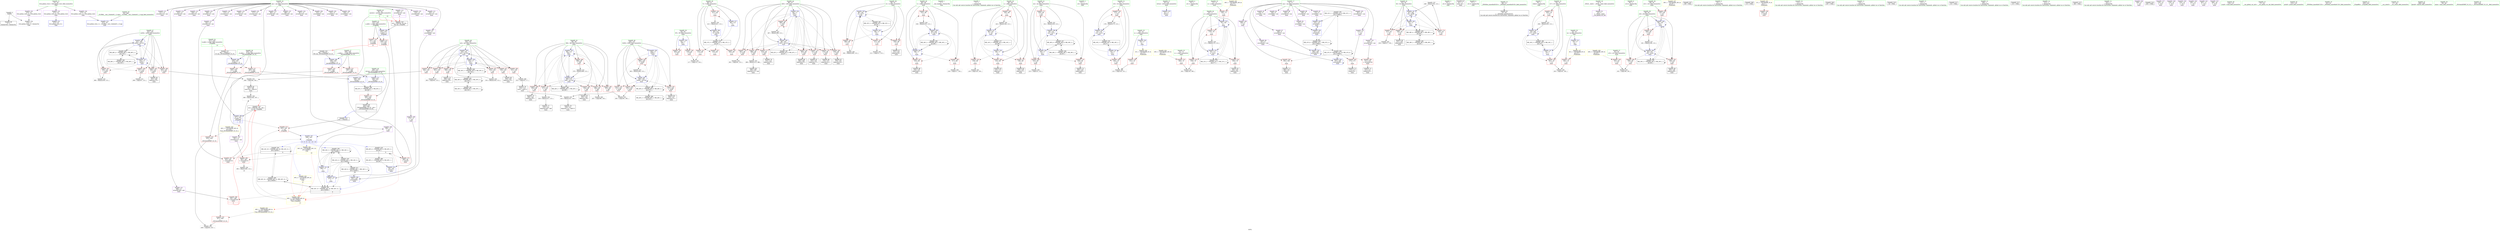 digraph "SVFG" {
	label="SVFG";

	Node0x5565279cf2a0 [shape=record,color=grey,label="{NodeID: 0\nNullPtr}"];
	Node0x5565279cf2a0 -> Node0x5565279fd7a0[style=solid];
	Node0x5565279cf2a0 -> Node0x556527a01000[style=solid];
	Node0x5565279ff6e0 [shape=record,color=red,label="{NodeID: 194\n297\<--102\n\<--nw94\nmain\n}"];
	Node0x5565279ff6e0 -> Node0x556527a11050[style=solid];
	Node0x5565279fc900 [shape=record,color=purple,label="{NodeID: 111\n320\<--12\narrayidx110\<--ans\nmain\n}"];
	Node0x5565279d01f0 [shape=record,color=green,label="{NodeID: 28\n64\<--65\nNT\<--NT_field_insensitive\nmain\n}"];
	Node0x5565279d01f0 -> Node0x556527a028e0[style=solid];
	Node0x5565279d01f0 -> Node0x556527a029b0[style=solid];
	Node0x5565279d01f0 -> Node0x556527a011d0[style=solid];
	Node0x556527a06c00 [shape=record,color=black,label="{NodeID: 388\nMR_44V_2 = PHI(MR_44V_3, MR_44V_1, )\npts\{99 \}\n}"];
	Node0x556527a06c00 -> Node0x556527a0a820[style=dashed];
	Node0x556527a06c00 -> Node0x556527a06c00[style=dashed];
	Node0x556527a00e00 [shape=record,color=blue,label="{NodeID: 222\n472\<--33\nllvm.global_ctors_0\<--\nGlob }"];
	Node0x556527a028e0 [shape=record,color=red,label="{NodeID: 139\n116\<--64\n\<--NT\nmain\n}"];
	Node0x556527a028e0 -> Node0x556527a10450[style=solid];
	Node0x5565279fd430 [shape=record,color=green,label="{NodeID: 56\n446\<--447\nretval\<--retval_field_insensitive\n_ZSt3minIiERKT_S2_S2_\n}"];
	Node0x5565279fd430 -> Node0x556527a00650[style=solid];
	Node0x5565279fd430 -> Node0x556527a0b450[style=solid];
	Node0x5565279fd430 -> Node0x556527a0b520[style=solid];
	Node0x556527a0f550 [shape=record,color=grey,label="{NodeID: 333\n389 = Binary(113, 388, )\n}"];
	Node0x556527a0f550 -> Node0x5565279fef90[style=solid];
	Node0x556527a0a410 [shape=record,color=blue,label="{NodeID: 250\n86\<--261\nst\<--inc77\nmain\n}"];
	Node0x556527a0a410 -> Node0x556527a03c60[style=dashed];
	Node0x556527a0a410 -> Node0x556527a03d30[style=dashed];
	Node0x556527a0a410 -> Node0x556527a03e00[style=dashed];
	Node0x556527a0a410 -> Node0x556527a0a410[style=dashed];
	Node0x556527a0a410 -> Node0x556527a26520[style=dashed];
	Node0x556527a03fa0 [shape=record,color=red,label="{NodeID: 167\n233\<--88\n\<--t\nmain\n}"];
	Node0x556527a03fa0 -> Node0x5565279fde80[style=solid];
	Node0x5565279feb80 [shape=record,color=black,label="{NodeID: 84\n341\<--340\nidxprom123\<--\nmain\n}"];
	Node0x5565279ce9d0 [shape=record,color=green,label="{NodeID: 1\n7\<--1\n__dso_handle\<--dummyObj\nGlob }"];
	Node0x5565279dcc40 [shape=record,color=black,label="{NodeID: 361\nMR_54V_16 = PHI(MR_54V_18, MR_54V_15, )\npts\{150000 \}\n|{|<s3>8}}"];
	Node0x5565279dcc40 -> Node0x556527a00170[style=dashed];
	Node0x5565279dcc40 -> Node0x5565279dcc40[style=dashed];
	Node0x5565279dcc40 -> Node0x556527a31460[style=dashed];
	Node0x5565279dcc40:s3 -> Node0x556527a38be0[style=dashed,color=red];
	Node0x5565279ff7b0 [shape=record,color=red,label="{NodeID: 195\n340\<--102\n\<--nw94\nmain\n}"];
	Node0x5565279ff7b0 -> Node0x5565279feb80[style=solid];
	Node0x5565279fc9d0 [shape=record,color=purple,label="{NodeID: 112\n327\<--12\narrayidx114\<--ans\nmain\n}"];
	Node0x5565279d02c0 [shape=record,color=green,label="{NodeID: 29\n66\<--67\nT\<--T_field_insensitive\nmain\n}"];
	Node0x5565279d02c0 -> Node0x556527a02a80[style=solid];
	Node0x5565279d02c0 -> Node0x556527a02b50[style=solid];
	Node0x5565279d02c0 -> Node0x556527a02c20[style=solid];
	Node0x5565279d02c0 -> Node0x556527a02cf0[style=solid];
	Node0x5565279d02c0 -> Node0x556527a012a0[style=solid];
	Node0x5565279d02c0 -> Node0x556527a0af70[style=solid];
	Node0x556527a07100 [shape=record,color=black,label="{NodeID: 389\nMR_46V_2 = PHI(MR_46V_3, MR_46V_1, )\npts\{101 \}\n}"];
	Node0x556527a07100 -> Node0x556527a07100[style=dashed];
	Node0x556527a07100 -> Node0x556527a2da20[style=dashed];
	Node0x556527a00f00 [shape=record,color=blue,label="{NodeID: 223\n473\<--34\nllvm.global_ctors_1\<--_GLOBAL__sub_I_KalininN_1_0.cpp\nGlob }"];
	Node0x556527a029b0 [shape=record,color=red,label="{NodeID: 140\n405\<--64\n\<--NT\nmain\n}"];
	Node0x5565279fd500 [shape=record,color=green,label="{NodeID: 57\n448\<--449\n__a.addr\<--__a.addr_field_insensitive\n_ZSt3minIiERKT_S2_S2_\n}"];
	Node0x5565279fd500 -> Node0x556527a00720[style=solid];
	Node0x5565279fd500 -> Node0x556527a007f0[style=solid];
	Node0x5565279fd500 -> Node0x556527a0b2b0[style=solid];
	Node0x556527a0f6d0 [shape=record,color=grey,label="{NodeID: 334\n355 = Binary(354, 113, )\n}"];
	Node0x556527a0f6d0 -> Node0x556527a0ab60[style=solid];
	Node0x556527a0a4e0 [shape=record,color=blue,label="{NodeID: 251\n268\<--17\n\<--\nmain\n}"];
	Node0x556527a0a4e0 -> Node0x556527a0a5b0[style=dashed];
	Node0x556527a0a4e0 -> Node0x556527a2bc20[style=dashed];
	Node0x556527a0a4e0 -> Node0x556527a2e920[style=dashed];
	Node0x556527a04070 [shape=record,color=red,label="{NodeID: 168\n255\<--88\n\<--t\nmain\n}"];
	Node0x556527a04070 -> Node0x556527a0ef50[style=solid];
	Node0x5565279fec50 [shape=record,color=black,label="{NodeID: 85\n347\<--346\nconv126\<--cmp125\nmain\n}"];
	Node0x5565279fec50 -> Node0x556527a0f0d0[style=solid];
	Node0x5565279cea60 [shape=record,color=green,label="{NodeID: 2\n17\<--1\n\<--dummyObj\nCan only get source location for instruction, argument, global var or function.}"];
	Node0x5565279ff880 [shape=record,color=red,label="{NodeID: 196\n345\<--102\n\<--nw94\nmain\n}"];
	Node0x5565279ff880 -> Node0x556527a11650[style=solid];
	Node0x5565279fcaa0 [shape=record,color=purple,label="{NodeID: 113\n330\<--12\narrayidx116\<--ans\nmain\n|{<s0>8}}"];
	Node0x5565279fcaa0:s0 -> Node0x556527a55280[style=solid,color=red];
	Node0x5565279d0390 [shape=record,color=green,label="{NodeID: 30\n68\<--69\ni\<--i_field_insensitive\nmain\n}"];
	Node0x5565279d0390 -> Node0x556527a02dc0[style=solid];
	Node0x5565279d0390 -> Node0x556527a02e90[style=solid];
	Node0x5565279d0390 -> Node0x556527a02f60[style=solid];
	Node0x5565279d0390 -> Node0x556527a03030[style=solid];
	Node0x5565279d0390 -> Node0x556527a01370[style=solid];
	Node0x5565279d0390 -> Node0x556527a094a0[style=solid];
	Node0x556527a071f0 [shape=record,color=black,label="{NodeID: 390\nMR_48V_2 = PHI(MR_48V_3, MR_48V_1, )\npts\{103 \}\n}"];
	Node0x556527a071f0 -> Node0x556527a071f0[style=dashed];
	Node0x556527a071f0 -> Node0x556527a2df20[style=dashed];
	Node0x556527a01000 [shape=record,color=blue, style = dotted,label="{NodeID: 224\n474\<--3\nllvm.global_ctors_2\<--dummyVal\nGlob }"];
	Node0x556527a02a80 [shape=record,color=red,label="{NodeID: 141\n115\<--66\n\<--T\nmain\n}"];
	Node0x556527a02a80 -> Node0x556527a10450[style=solid];
	Node0x5565279fd5d0 [shape=record,color=green,label="{NodeID: 58\n450\<--451\n__b.addr\<--__b.addr_field_insensitive\n_ZSt3minIiERKT_S2_S2_\n}"];
	Node0x5565279fd5d0 -> Node0x556527a008c0[style=solid];
	Node0x5565279fd5d0 -> Node0x556527a00990[style=solid];
	Node0x5565279fd5d0 -> Node0x556527a0b380[style=solid];
	Node0x556527a34130 [shape=record,color=black,label="{NodeID: 418\nMR_40V_4 = PHI(MR_40V_6, MR_40V_3, )\npts\{95 \}\n|{|<s2>9}}"];
	Node0x556527a34130 -> Node0x556527a04620[style=dashed];
	Node0x556527a34130 -> Node0x556527a06200[style=dashed];
	Node0x556527a34130:s2 -> Node0x556527a38be0[style=dashed,color=red];
	Node0x556527a0f850 [shape=record,color=grey,label="{NodeID: 335\n360 = Binary(359, 113, )\n}"];
	Node0x556527a0f850 -> Node0x556527a0ac30[style=solid];
	Node0x556527a0a5b0 [shape=record,color=blue,label="{NodeID: 252\n275\<--17\n\<--\nmain\n}"];
	Node0x556527a0a5b0 -> Node0x556527a2bc20[style=dashed];
	Node0x556527a0a5b0 -> Node0x556527a2e920[style=dashed];
	Node0x556527a04140 [shape=record,color=red,label="{NodeID: 169\n222\<--90\n\<--nw\nmain\n}"];
	Node0x556527a04140 -> Node0x556527a0fe50[style=solid];
	Node0x5565279fed20 [shape=record,color=black,label="{NodeID: 86\n374\<--373\nidxprom141\<--\nmain\n}"];
	Node0x5565279ceaf0 [shape=record,color=green,label="{NodeID: 3\n21\<--1\n.str\<--dummyObj\nGlob }"];
	Node0x5565279ff950 [shape=record,color=red,label="{NodeID: 197\n359\<--102\n\<--nw94\nmain\n}"];
	Node0x5565279ff950 -> Node0x556527a0f850[style=solid];
	Node0x5565279fcb70 [shape=record,color=purple,label="{NodeID: 114\n333\<--12\narrayidx118\<--ans\nmain\n}"];
	Node0x5565279d0460 [shape=record,color=green,label="{NodeID: 31\n70\<--71\ni10\<--i10_field_insensitive\nmain\n}"];
	Node0x5565279d0460 -> Node0x556527a03100[style=solid];
	Node0x5565279d0460 -> Node0x556527a031d0[style=solid];
	Node0x5565279d0460 -> Node0x556527a09570[style=solid];
	Node0x5565279d0460 -> Node0x556527a098b0[style=solid];
	Node0x556527a072e0 [shape=record,color=black,label="{NodeID: 391\nMR_50V_2 = PHI(MR_50V_3, MR_50V_1, )\npts\{105 \}\n}"];
	Node0x556527a072e0 -> Node0x556527a072e0[style=dashed];
	Node0x556527a072e0 -> Node0x556527a2e420[style=dashed];
	Node0x556527a01100 [shape=record,color=blue,label="{NodeID: 225\n62\<--17\nretval\<--\nmain\n}"];
	Node0x556527a02b50 [shape=record,color=red,label="{NodeID: 142\n119\<--66\n\<--T\nmain\n}"];
	Node0x5565279fd6a0 [shape=record,color=green,label="{NodeID: 59\n34\<--468\n_GLOBAL__sub_I_KalininN_1_0.cpp\<--_GLOBAL__sub_I_KalininN_1_0.cpp_field_insensitive\n}"];
	Node0x5565279fd6a0 -> Node0x556527a00f00[style=solid];
	Node0x556527a0f9d0 [shape=record,color=grey,label="{NodeID: 336\n261 = Binary(260, 113, )\n}"];
	Node0x556527a0f9d0 -> Node0x556527a0a410[style=solid];
	Node0x556527a0a680 [shape=record,color=blue,label="{NodeID: 253\n94\<--243\nanswer\<--\nmain\n}"];
	Node0x556527a0a680 -> Node0x556527a34130[style=dashed];
	Node0x556527a04210 [shape=record,color=red,label="{NodeID: 170\n239\<--90\n\<--nw\nmain\n}"];
	Node0x556527a04210 -> Node0x5565279fe020[style=solid];
	Node0x5565279fedf0 [shape=record,color=black,label="{NodeID: 87\n379\<--378\nidxprom145\<--\nmain\n}"];
	Node0x5565279d2040 [shape=record,color=green,label="{NodeID: 4\n23\<--1\n.str.1\<--dummyObj\nGlob }"];
	Node0x5565279ffa20 [shape=record,color=red,label="{NodeID: 198\n302\<--104\n\<--nxt\nmain\n}"];
	Node0x5565279ffa20 -> Node0x556527a10a50[style=solid];
	Node0x5565279fcc40 [shape=record,color=purple,label="{NodeID: 115\n336\<--12\narrayidx120\<--ans\nmain\n}"];
	Node0x5565279d0530 [shape=record,color=green,label="{NodeID: 32\n72\<--73\nx\<--x_field_insensitive\nmain\n}"];
	Node0x5565279d0530 -> Node0x556527a032a0[style=solid];
	Node0x556527a2b750 [shape=record,color=black,label="{NodeID: 392\nMR_52V_2 = PHI(MR_52V_9, MR_52V_1, )\npts\{110000 \}\n}"];
	Node0x556527a2b750 -> Node0x556527a01440[style=dashed];
	Node0x556527a2b750 -> Node0x556527a1e900[style=dashed];
	Node0x556527a011d0 [shape=record,color=blue,label="{NodeID: 226\n64\<--17\nNT\<--\nmain\n}"];
	Node0x556527a011d0 -> Node0x556527a028e0[style=dashed];
	Node0x556527a011d0 -> Node0x556527a029b0[style=dashed];
	Node0x556527a02c20 [shape=record,color=red,label="{NodeID: 143\n404\<--66\n\<--T\nmain\n}"];
	Node0x5565279fd7a0 [shape=record,color=black,label="{NodeID: 60\n2\<--3\ndummyVal\<--dummyVal\n}"];
	Node0x556527a3c120 [shape=record,color=yellow,style=double,label="{NodeID: 503\n40V_5 = CSCHI(MR_40V_4)\npts\{95 \}\nCS[]|{<s0>10}}"];
	Node0x556527a3c120:s0 -> Node0x556527a38be0[style=dashed,color=red];
	Node0x556527a0fb50 [shape=record,color=grey,label="{NodeID: 337\n246 = Binary(245, 113, )\n}"];
	Node0x556527a0fb50 -> Node0x556527a0a1a0[style=solid];
	Node0x556527a0a750 [shape=record,color=blue,label="{NodeID: 254\n96\<--17\nst82\<--\nmain\n}"];
	Node0x556527a0a750 -> Node0x556527a046f0[style=dashed];
	Node0x556527a0a750 -> Node0x556527a047c0[style=dashed];
	Node0x556527a0a750 -> Node0x556527a04890[style=dashed];
	Node0x556527a0a750 -> Node0x556527a04960[style=dashed];
	Node0x556527a0a750 -> Node0x556527a04a30[style=dashed];
	Node0x556527a0a750 -> Node0x556527a04b00[style=dashed];
	Node0x556527a0a750 -> Node0x556527a04bd0[style=dashed];
	Node0x556527a0a750 -> Node0x556527a04ca0[style=dashed];
	Node0x556527a0a750 -> Node0x556527a0aea0[style=dashed];
	Node0x556527a0a750 -> Node0x556527a06700[style=dashed];
	Node0x556527a042e0 [shape=record,color=red,label="{NodeID: 171\n250\<--90\n\<--nw\nmain\n}"];
	Node0x556527a042e0 -> Node0x556527a0f250[style=solid];
	Node0x5565279feec0 [shape=record,color=black,label="{NodeID: 88\n384\<--383\nidxprom147\<--\nmain\n}"];
	Node0x5565279d20d0 [shape=record,color=green,label="{NodeID: 5\n25\<--1\n.str.2\<--dummyObj\nGlob }"];
	Node0x5565279ffaf0 [shape=record,color=red,label="{NodeID: 199\n308\<--104\n\<--nxt\nmain\n}"];
	Node0x5565279ffaf0 -> Node0x5565279fe360[style=solid];
	Node0x556527a015a0 [shape=record,color=purple,label="{NodeID: 116\n339\<--12\narrayidx122\<--ans\nmain\n}"];
	Node0x5565279d0600 [shape=record,color=green,label="{NodeID: 33\n74\<--75\ny\<--y_field_insensitive\nmain\n}"];
	Node0x5565279d0600 -> Node0x556527a03370[style=solid];
	Node0x556527a2bc20 [shape=record,color=black,label="{NodeID: 393\nMR_54V_2 = PHI(MR_54V_12, MR_54V_1, )\npts\{150000 \}\n}"];
	Node0x556527a2bc20 -> Node0x556527a0a4e0[style=dashed];
	Node0x556527a2bc20 -> Node0x556527a0a5b0[style=dashed];
	Node0x556527a2bc20 -> Node0x5565279dca60[style=dashed];
	Node0x556527a2bc20 -> Node0x556527a2bc20[style=dashed];
	Node0x556527a2bc20 -> Node0x556527a2e920[style=dashed];
	Node0x556527a012a0 [shape=record,color=blue,label="{NodeID: 227\n66\<--113\nT\<--\nmain\n}"];
	Node0x556527a012a0 -> Node0x556527a24720[style=dashed];
	Node0x556527a02cf0 [shape=record,color=red,label="{NodeID: 144\n411\<--66\n\<--T\nmain\n}"];
	Node0x556527a02cf0 -> Node0x556527a0ead0[style=solid];
	Node0x5565279fd8a0 [shape=record,color=black,label="{NodeID: 61\n61\<--17\nmain_ret\<--\nmain\n}"];
	Node0x556527a3c280 [shape=record,color=yellow,style=double,label="{NodeID: 504\n54V_19 = CSCHI(MR_54V_13)\npts\{150000 \}\nCS[]|{|<s1>10}}"];
	Node0x556527a3c280 -> Node0x556527a00310[style=dashed];
	Node0x556527a3c280:s1 -> Node0x556527a38be0[style=dashed,color=red];
	Node0x556527a0fcd0 [shape=record,color=grey,label="{NodeID: 338\n218 = cmp(217, 130, )\n}"];
	Node0x556527a0a820 [shape=record,color=blue,label="{NodeID: 255\n98\<--113\nt86\<--\nmain\n}"];
	Node0x556527a0a820 -> Node0x556527a04d70[style=dashed];
	Node0x556527a0a820 -> Node0x556527a04e40[style=dashed];
	Node0x556527a0a820 -> Node0x556527a04f10[style=dashed];
	Node0x556527a0a820 -> Node0x556527a04fe0[style=dashed];
	Node0x556527a0a820 -> Node0x556527a050b0[style=dashed];
	Node0x556527a0a820 -> Node0x556527a05180[style=dashed];
	Node0x556527a0a820 -> Node0x556527a0a820[style=dashed];
	Node0x556527a0a820 -> Node0x556527a0add0[style=dashed];
	Node0x556527a0a820 -> Node0x556527a06c00[style=dashed];
	Node0x556527a043b0 [shape=record,color=red,label="{NodeID: 172\n227\<--92\n\<--fst\nmain\n}"];
	Node0x556527a043b0 -> Node0x556527a10750[style=solid];
	Node0x5565279fef90 [shape=record,color=black,label="{NodeID: 89\n390\<--389\nidxprom151\<--sub\nmain\n}"];
	Node0x5565279d2160 [shape=record,color=green,label="{NodeID: 6\n27\<--1\n.str.3\<--dummyObj\nGlob }"];
	Node0x5565279ffbc0 [shape=record,color=red,label="{NodeID: 200\n322\<--104\n\<--nxt\nmain\n}"];
	Node0x5565279ffbc0 -> Node0x556527a108d0[style=solid];
	Node0x556527a01670 [shape=record,color=purple,label="{NodeID: 117\n342\<--12\narrayidx124\<--ans\nmain\n}"];
	Node0x556527a01670 -> Node0x556527a00170[style=solid];
	Node0x5565279d06d0 [shape=record,color=green,label="{NodeID: 34\n76\<--77\nj\<--j_field_insensitive\nmain\n}"];
	Node0x5565279d06d0 -> Node0x556527a03440[style=solid];
	Node0x5565279d06d0 -> Node0x556527a03510[style=solid];
	Node0x5565279d06d0 -> Node0x556527a035e0[style=solid];
	Node0x5565279d06d0 -> Node0x556527a09640[style=solid];
	Node0x5565279d06d0 -> Node0x556527a097e0[style=solid];
	Node0x556527a2c120 [shape=record,color=black,label="{NodeID: 394\nMR_63V_3 = PHI(MR_63V_4, MR_63V_2, )\npts\{447 \}\n}"];
	Node0x556527a2c120 -> Node0x556527a00650[style=dashed];
	Node0x556527a01370 [shape=record,color=blue,label="{NodeID: 228\n68\<--17\ni\<--\nmain\n}"];
	Node0x556527a01370 -> Node0x556527a02dc0[style=dashed];
	Node0x556527a01370 -> Node0x556527a02e90[style=dashed];
	Node0x556527a01370 -> Node0x556527a02f60[style=dashed];
	Node0x556527a01370 -> Node0x556527a03030[style=dashed];
	Node0x556527a01370 -> Node0x556527a094a0[style=dashed];
	Node0x556527a01370 -> Node0x556527a24c20[style=dashed];
	Node0x556527a02dc0 [shape=record,color=red,label="{NodeID: 145\n128\<--68\n\<--i\nmain\n}"];
	Node0x556527a02dc0 -> Node0x556527a102d0[style=solid];
	Node0x5565279fd970 [shape=record,color=black,label="{NodeID: 62\n45\<--46\n\<--_ZNSt8ios_base4InitD1Ev\nCan only get source location for instruction, argument, global var or function.}"];
	Node0x556527a0fe50 [shape=record,color=grey,label="{NodeID: 339\n223 = cmp(222, 213, )\n}"];
	Node0x556527a0a8f0 [shape=record,color=blue,label="{NodeID: 256\n100\<--17\nfst90\<--\nmain\n}"];
	Node0x556527a0a8f0 -> Node0x556527a05250[style=dashed];
	Node0x556527a0a8f0 -> Node0x556527a05320[style=dashed];
	Node0x556527a0a8f0 -> Node0x5565279ff540[style=dashed];
	Node0x556527a0a8f0 -> Node0x5565279ff610[style=dashed];
	Node0x556527a0a8f0 -> Node0x556527a0ad00[style=dashed];
	Node0x556527a0a8f0 -> Node0x556527a2da20[style=dashed];
	Node0x556527a04480 [shape=record,color=red,label="{NodeID: 173\n236\<--92\n\<--fst\nmain\n}"];
	Node0x556527a04480 -> Node0x5565279fdf50[style=solid];
	Node0x5565279ff060 [shape=record,color=black,label="{NodeID: 90\n443\<--466\n_ZSt3minIiERKT_S2_S2__ret\<--\n_ZSt3minIiERKT_S2_S2_\n|{<s0>13}}"];
	Node0x5565279ff060:s0 -> Node0x556527a54d10[style=solid,color=blue];
	Node0x5565279d21f0 [shape=record,color=green,label="{NodeID: 7\n29\<--1\nstderr\<--dummyObj\nGlob }"];
	Node0x5565279ffc90 [shape=record,color=red,label="{NodeID: 201\n328\<--104\n\<--nxt\nmain\n}"];
	Node0x5565279ffc90 -> Node0x5565279fe840[style=solid];
	Node0x556527a01740 [shape=record,color=purple,label="{NodeID: 118\n375\<--12\narrayidx142\<--ans\nmain\n}"];
	Node0x5565279d07a0 [shape=record,color=green,label="{NodeID: 35\n78\<--79\ni27\<--i27_field_insensitive\nmain\n}"];
	Node0x5565279d07a0 -> Node0x556527a036b0[style=solid];
	Node0x5565279d07a0 -> Node0x556527a03780[style=solid];
	Node0x5565279d07a0 -> Node0x556527a09980[style=solid];
	Node0x5565279d07a0 -> Node0x556527a09cc0[style=solid];
	Node0x556527a01440 [shape=record,color=blue,label="{NodeID: 229\n135\<--137\narrayidx6\<--\nmain\n}"];
	Node0x556527a01440 -> Node0x556527a09410[style=dashed];
	Node0x556527a02e90 [shape=record,color=red,label="{NodeID: 146\n132\<--68\n\<--i\nmain\n}"];
	Node0x556527a02e90 -> Node0x5565279fda70[style=solid];
	Node0x5565279fda70 [shape=record,color=black,label="{NodeID: 63\n133\<--132\nidxprom\<--\nmain\n}"];
	Node0x556527a0ffd0 [shape=record,color=grey,label="{NodeID: 340\n152 = cmp(150, 151, )\n}"];
	Node0x556527a0a9c0 [shape=record,color=blue,label="{NodeID: 257\n102\<--17\nnw94\<--\nmain\n}"];
	Node0x556527a0a9c0 -> Node0x5565279ff6e0[style=dashed];
	Node0x556527a0a9c0 -> Node0x5565279ff7b0[style=dashed];
	Node0x556527a0a9c0 -> Node0x5565279ff880[style=dashed];
	Node0x556527a0a9c0 -> Node0x5565279ff950[style=dashed];
	Node0x556527a0a9c0 -> Node0x556527a0a9c0[style=dashed];
	Node0x556527a0a9c0 -> Node0x556527a0ac30[style=dashed];
	Node0x556527a0a9c0 -> Node0x556527a2df20[style=dashed];
	Node0x556527a04550 [shape=record,color=red,label="{NodeID: 174\n245\<--92\n\<--fst\nmain\n}"];
	Node0x556527a04550 -> Node0x556527a0fb50[style=solid];
	Node0x5565279ff130 [shape=record,color=purple,label="{NodeID: 91\n43\<--4\n\<--_ZStL8__ioinit\n__cxx_global_var_init\n}"];
	Node0x5565279ce1a0 [shape=record,color=green,label="{NodeID: 8\n30\<--1\n.str.4\<--dummyObj\nGlob }"];
	Node0x556527a21f20 [shape=record,color=black,label="{NodeID: 368\nMR_52V_9 = PHI(MR_52V_10, MR_52V_6, )\npts\{110000 \}\n}"];
	Node0x556527a21f20 -> Node0x5565279fff00[style=dashed];
	Node0x556527a21f20 -> Node0x5565279fffd0[style=dashed];
	Node0x556527a21f20 -> Node0x556527a000a0[style=dashed];
	Node0x556527a21f20 -> Node0x556527a09b20[style=dashed];
	Node0x556527a21f20 -> Node0x556527a21f20[style=dashed];
	Node0x556527a21f20 -> Node0x556527a2b750[style=dashed];
	Node0x5565279ffd60 [shape=record,color=red,label="{NodeID: 202\n344\<--104\n\<--nxt\nmain\n}"];
	Node0x5565279ffd60 -> Node0x556527a11650[style=solid];
	Node0x556527a01810 [shape=record,color=purple,label="{NodeID: 119\n376\<--12\narrayidx143\<--ans\nmain\n}"];
	Node0x5565279d0870 [shape=record,color=green,label="{NodeID: 36\n80\<--81\nx31\<--x31_field_insensitive\nmain\n}"];
	Node0x5565279d0870 -> Node0x556527a03850[style=solid];
	Node0x556527a09410 [shape=record,color=blue,label="{NodeID: 230\n141\<--137\narrayidx9\<--\nmain\n}"];
	Node0x556527a09410 -> Node0x556527a01440[style=dashed];
	Node0x556527a09410 -> Node0x556527a1e900[style=dashed];
	Node0x556527a02f60 [shape=record,color=red,label="{NodeID: 147\n138\<--68\n\<--i\nmain\n}"];
	Node0x556527a02f60 -> Node0x5565279fdb40[style=solid];
	Node0x5565279fdb40 [shape=record,color=black,label="{NodeID: 64\n139\<--138\nidxprom7\<--\nmain\n}"];
	Node0x556527a54510 [shape=record,color=black,label="{NodeID: 507\n109 = PHI()\n}"];
	Node0x556527a10150 [shape=record,color=grey,label="{NodeID: 341\n161 = cmp(159, 160, )\n}"];
	Node0x556527a0aa90 [shape=record,color=blue,label="{NodeID: 258\n104\<--17\nnxt\<--\nmain\n}"];
	Node0x556527a0aa90 -> Node0x5565279ffa20[style=dashed];
	Node0x556527a0aa90 -> Node0x5565279ffaf0[style=dashed];
	Node0x556527a0aa90 -> Node0x5565279ffbc0[style=dashed];
	Node0x556527a0aa90 -> Node0x5565279ffc90[style=dashed];
	Node0x556527a0aa90 -> Node0x5565279ffd60[style=dashed];
	Node0x556527a0aa90 -> Node0x5565279ffe30[style=dashed];
	Node0x556527a0aa90 -> Node0x556527a0aa90[style=dashed];
	Node0x556527a0aa90 -> Node0x556527a0ab60[style=dashed];
	Node0x556527a0aa90 -> Node0x556527a1efe0[style=dashed];
	Node0x556527a04620 [shape=record,color=red,label="{NodeID: 175\n400\<--94\n\<--answer\nmain\n}"];
	Node0x5565279ff200 [shape=record,color=purple,label="{NodeID: 92\n134\<--8\narrayidx\<--can\nmain\n}"];
	Node0x5565279ce230 [shape=record,color=green,label="{NodeID: 9\n33\<--1\n\<--dummyObj\nCan only get source location for instruction, argument, global var or function.}"];
	Node0x5565279ffe30 [shape=record,color=red,label="{NodeID: 203\n354\<--104\n\<--nxt\nmain\n}"];
	Node0x5565279ffe30 -> Node0x556527a0f6d0[style=solid];
	Node0x556527a018e0 [shape=record,color=purple,label="{NodeID: 120\n377\<--12\narrayidx144\<--ans\nmain\n}"];
	Node0x5565279d0940 [shape=record,color=green,label="{NodeID: 37\n82\<--83\ny32\<--y32_field_insensitive\nmain\n}"];
	Node0x5565279d0940 -> Node0x556527a03920[style=solid];
	Node0x556527a094a0 [shape=record,color=blue,label="{NodeID: 231\n68\<--145\ni\<--inc\nmain\n}"];
	Node0x556527a094a0 -> Node0x556527a02dc0[style=dashed];
	Node0x556527a094a0 -> Node0x556527a02e90[style=dashed];
	Node0x556527a094a0 -> Node0x556527a02f60[style=dashed];
	Node0x556527a094a0 -> Node0x556527a03030[style=dashed];
	Node0x556527a094a0 -> Node0x556527a094a0[style=dashed];
	Node0x556527a094a0 -> Node0x556527a24c20[style=dashed];
	Node0x556527a03030 [shape=record,color=red,label="{NodeID: 148\n144\<--68\n\<--i\nmain\n}"];
	Node0x556527a03030 -> Node0x556527a0e1d0[style=solid];
	Node0x5565279fdc10 [shape=record,color=black,label="{NodeID: 65\n164\<--163\nidxprom18\<--\nmain\n}"];
	Node0x556527a54610 [shape=record,color=black,label="{NodeID: 508\n121 = PHI()\n}"];
	Node0x556527a36430 [shape=record,color=yellow,style=double,label="{NodeID: 425\n2V_1 = ENCHI(MR_2V_0)\npts\{1 \}\nFun[main]}"];
	Node0x556527a36430 -> Node0x556527a02810[style=dashed];
	Node0x556527a102d0 [shape=record,color=grey,label="{NodeID: 342\n129 = cmp(128, 130, )\n}"];
	Node0x556527a0ab60 [shape=record,color=blue,label="{NodeID: 259\n104\<--355\nnxt\<--inc130\nmain\n}"];
	Node0x556527a0ab60 -> Node0x5565279ffa20[style=dashed];
	Node0x556527a0ab60 -> Node0x5565279ffaf0[style=dashed];
	Node0x556527a0ab60 -> Node0x5565279ffbc0[style=dashed];
	Node0x556527a0ab60 -> Node0x5565279ffc90[style=dashed];
	Node0x556527a0ab60 -> Node0x5565279ffd60[style=dashed];
	Node0x556527a0ab60 -> Node0x5565279ffe30[style=dashed];
	Node0x556527a0ab60 -> Node0x556527a0aa90[style=dashed];
	Node0x556527a0ab60 -> Node0x556527a0ab60[style=dashed];
	Node0x556527a0ab60 -> Node0x556527a1efe0[style=dashed];
	Node0x556527a046f0 [shape=record,color=red,label="{NodeID: 176\n281\<--96\n\<--st82\nmain\n}"];
	Node0x556527a046f0 -> Node0x556527a10ed0[style=solid];
	Node0x5565279ff2d0 [shape=record,color=purple,label="{NodeID: 93\n135\<--8\narrayidx6\<--can\nmain\n}"];
	Node0x5565279ff2d0 -> Node0x556527a01440[style=solid];
	Node0x5565279ce2c0 [shape=record,color=green,label="{NodeID: 10\n113\<--1\n\<--dummyObj\nCan only get source location for instruction, argument, global var or function.}"];
	Node0x556527a38720 [shape=record,color=yellow,style=double,label="{NodeID: 453\n60V_1 = ENCHI(MR_60V_0)\npts\{95 150000 \}\nFun[_ZSt3minIiERKT_S2_S2_]}"];
	Node0x556527a38720 -> Node0x556527a00b30[style=dashed];
	Node0x5565279fff00 [shape=record,color=red,label="{NodeID: 204\n265\<--264\n\<--\nmain\n}"];
	Node0x5565279fff00 -> Node0x5565279fe0f0[style=solid];
	Node0x556527a019b0 [shape=record,color=purple,label="{NodeID: 121\n380\<--12\narrayidx146\<--ans\nmain\n}"];
	Node0x556527a019b0 -> Node0x556527a00240[style=solid];
	Node0x5565279d0a10 [shape=record,color=green,label="{NodeID: 38\n84\<--85\nj34\<--j34_field_insensitive\nmain\n}"];
	Node0x5565279d0a10 -> Node0x556527a039f0[style=solid];
	Node0x5565279d0a10 -> Node0x556527a03ac0[style=solid];
	Node0x5565279d0a10 -> Node0x556527a03b90[style=solid];
	Node0x5565279d0a10 -> Node0x556527a09a50[style=solid];
	Node0x5565279d0a10 -> Node0x556527a09bf0[style=solid];
	Node0x556527a09570 [shape=record,color=blue,label="{NodeID: 232\n70\<--17\ni10\<--\nmain\n}"];
	Node0x556527a09570 -> Node0x556527a03100[style=dashed];
	Node0x556527a09570 -> Node0x556527a031d0[style=dashed];
	Node0x556527a09570 -> Node0x556527a098b0[style=dashed];
	Node0x556527a09570 -> Node0x556527a25120[style=dashed];
	Node0x556527a03100 [shape=record,color=red,label="{NodeID: 149\n150\<--70\n\<--i10\nmain\n}"];
	Node0x556527a03100 -> Node0x556527a0ffd0[style=solid];
	Node0x5565279fdce0 [shape=record,color=black,label="{NodeID: 66\n195\<--194\nidxprom38\<--\nmain\n}"];
	Node0x556527a54710 [shape=record,color=black,label="{NodeID: 509\n407 = PHI()\n}"];
	Node0x556527a36f50 [shape=record,color=yellow,style=double,label="{NodeID: 426\n4V_1 = ENCHI(MR_4V_0)\npts\{18 \}\nFun[main]}"];
	Node0x556527a36f50 -> Node0x556527a02670[style=dashed];
	Node0x556527a10450 [shape=record,color=grey,label="{NodeID: 343\n117 = cmp(115, 116, )\n}"];
	Node0x556527a0ac30 [shape=record,color=blue,label="{NodeID: 260\n102\<--360\nnw94\<--inc133\nmain\n}"];
	Node0x556527a0ac30 -> Node0x5565279ff6e0[style=dashed];
	Node0x556527a0ac30 -> Node0x5565279ff7b0[style=dashed];
	Node0x556527a0ac30 -> Node0x5565279ff880[style=dashed];
	Node0x556527a0ac30 -> Node0x5565279ff950[style=dashed];
	Node0x556527a0ac30 -> Node0x556527a0a9c0[style=dashed];
	Node0x556527a0ac30 -> Node0x556527a0ac30[style=dashed];
	Node0x556527a0ac30 -> Node0x556527a2df20[style=dashed];
	Node0x556527a047c0 [shape=record,color=red,label="{NodeID: 177\n314\<--96\n\<--st82\nmain\n}"];
	Node0x556527a047c0 -> Node0x5565279fe500[style=solid];
	Node0x5565279ff3a0 [shape=record,color=purple,label="{NodeID: 94\n140\<--8\narrayidx8\<--can\nmain\n}"];
	Node0x5565279ce350 [shape=record,color=green,label="{NodeID: 11\n130\<--1\n\<--dummyObj\nCan only get source location for instruction, argument, global var or function.}"];
	Node0x5565279fffd0 [shape=record,color=red,label="{NodeID: 205\n272\<--271\n\<--\nmain\n}"];
	Node0x5565279fffd0 -> Node0x5565279fe1c0[style=solid];
	Node0x556527a01a80 [shape=record,color=purple,label="{NodeID: 122\n385\<--12\narrayidx148\<--ans\nmain\n}"];
	Node0x5565279d0ae0 [shape=record,color=green,label="{NodeID: 39\n86\<--87\nst\<--st_field_insensitive\nmain\n}"];
	Node0x5565279d0ae0 -> Node0x556527a03c60[style=solid];
	Node0x5565279d0ae0 -> Node0x556527a03d30[style=solid];
	Node0x5565279d0ae0 -> Node0x556527a03e00[style=solid];
	Node0x5565279d0ae0 -> Node0x556527a09d90[style=solid];
	Node0x5565279d0ae0 -> Node0x556527a0a410[style=solid];
	Node0x556527a2da20 [shape=record,color=black,label="{NodeID: 399\nMR_46V_4 = PHI(MR_46V_6, MR_46V_3, )\npts\{101 \}\n}"];
	Node0x556527a2da20 -> Node0x556527a0a8f0[style=dashed];
	Node0x556527a2da20 -> Node0x556527a07100[style=dashed];
	Node0x556527a2da20 -> Node0x556527a2da20[style=dashed];
	Node0x556527a09640 [shape=record,color=blue,label="{NodeID: 233\n76\<--156\nj\<--\nmain\n}"];
	Node0x556527a09640 -> Node0x556527a03440[style=dashed];
	Node0x556527a09640 -> Node0x556527a03510[style=dashed];
	Node0x556527a09640 -> Node0x556527a035e0[style=dashed];
	Node0x556527a09640 -> Node0x556527a09640[style=dashed];
	Node0x556527a09640 -> Node0x556527a097e0[style=dashed];
	Node0x556527a09640 -> Node0x556527a25620[style=dashed];
	Node0x556527a031d0 [shape=record,color=red,label="{NodeID: 150\n175\<--70\n\<--i10\nmain\n}"];
	Node0x556527a031d0 -> Node0x556527a0f3d0[style=solid];
	Node0x5565279fddb0 [shape=record,color=black,label="{NodeID: 67\n231\<--230\nidxprom59\<--\nmain\n}"];
	Node0x556527a54810 [shape=record,color=black,label="{NodeID: 510\n44 = PHI()\n}"];
	Node0x556527a37030 [shape=record,color=yellow,style=double,label="{NodeID: 427\n6V_1 = ENCHI(MR_6V_0)\npts\{20 \}\nFun[main]}"];
	Node0x556527a37030 -> Node0x556527a02740[style=dashed];
	Node0x556527a105d0 [shape=record,color=grey,label="{NodeID: 344\n212 = cmp(211, 213, )\n}"];
	Node0x556527a0ad00 [shape=record,color=blue,label="{NodeID: 261\n100\<--365\nfst90\<--inc136\nmain\n}"];
	Node0x556527a0ad00 -> Node0x556527a05250[style=dashed];
	Node0x556527a0ad00 -> Node0x556527a05320[style=dashed];
	Node0x556527a0ad00 -> Node0x5565279ff540[style=dashed];
	Node0x556527a0ad00 -> Node0x5565279ff610[style=dashed];
	Node0x556527a0ad00 -> Node0x556527a0ad00[style=dashed];
	Node0x556527a0ad00 -> Node0x556527a2da20[style=dashed];
	Node0x556527a04890 [shape=record,color=red,label="{NodeID: 178\n331\<--96\n\<--st82\nmain\n}"];
	Node0x556527a04890 -> Node0x5565279fe910[style=solid];
	Node0x5565279ff470 [shape=record,color=purple,label="{NodeID: 95\n141\<--8\narrayidx9\<--can\nmain\n}"];
	Node0x5565279ff470 -> Node0x556527a09410[style=solid];
	Node0x5565279d14c0 [shape=record,color=green,label="{NodeID: 12\n137\<--1\n\<--dummyObj\nCan only get source location for instruction, argument, global var or function.}"];
	Node0x556527a000a0 [shape=record,color=red,label="{NodeID: 206\n311\<--310\n\<--arrayidx104\nmain\n}"];
	Node0x556527a000a0 -> Node0x5565279fe430[style=solid];
	Node0x556527a01b50 [shape=record,color=purple,label="{NodeID: 123\n386\<--12\narrayidx149\<--ans\nmain\n}"];
	Node0x5565279d0bb0 [shape=record,color=green,label="{NodeID: 40\n88\<--89\nt\<--t_field_insensitive\nmain\n}"];
	Node0x5565279d0bb0 -> Node0x556527a03ed0[style=solid];
	Node0x5565279d0bb0 -> Node0x556527a03fa0[style=solid];
	Node0x5565279d0bb0 -> Node0x556527a04070[style=solid];
	Node0x5565279d0bb0 -> Node0x556527a09e60[style=solid];
	Node0x5565279d0bb0 -> Node0x556527a0a340[style=solid];
	Node0x556527a2df20 [shape=record,color=black,label="{NodeID: 400\nMR_48V_4 = PHI(MR_48V_5, MR_48V_3, )\npts\{103 \}\n}"];
	Node0x556527a2df20 -> Node0x556527a0a9c0[style=dashed];
	Node0x556527a2df20 -> Node0x556527a071f0[style=dashed];
	Node0x556527a2df20 -> Node0x556527a2df20[style=dashed];
	Node0x556527a09710 [shape=record,color=blue,label="{NodeID: 234\n166\<--168\narrayidx20\<--\nmain\n}"];
	Node0x556527a09710 -> Node0x556527a09710[style=dashed];
	Node0x556527a09710 -> Node0x556527a1e900[style=dashed];
	Node0x556527a032a0 [shape=record,color=red,label="{NodeID: 151\n156\<--72\n\<--x\nmain\n}"];
	Node0x556527a032a0 -> Node0x556527a09640[style=solid];
	Node0x5565279fde80 [shape=record,color=black,label="{NodeID: 68\n234\<--233\nidxprom61\<--\nmain\n}"];
	Node0x556527a54910 [shape=record,color=black,label="{NodeID: 511\n155 = PHI()\n}"];
	Node0x556527a10750 [shape=record,color=grey,label="{NodeID: 345\n228 = cmp(227, 130, )\n}"];
	Node0x556527a0add0 [shape=record,color=blue,label="{NodeID: 262\n98\<--370\nt86\<--inc139\nmain\n}"];
	Node0x556527a0add0 -> Node0x556527a04d70[style=dashed];
	Node0x556527a0add0 -> Node0x556527a04e40[style=dashed];
	Node0x556527a0add0 -> Node0x556527a04f10[style=dashed];
	Node0x556527a0add0 -> Node0x556527a04fe0[style=dashed];
	Node0x556527a0add0 -> Node0x556527a050b0[style=dashed];
	Node0x556527a0add0 -> Node0x556527a05180[style=dashed];
	Node0x556527a0add0 -> Node0x556527a0a820[style=dashed];
	Node0x556527a0add0 -> Node0x556527a0add0[style=dashed];
	Node0x556527a0add0 -> Node0x556527a06c00[style=dashed];
	Node0x556527a04960 [shape=record,color=red,label="{NodeID: 179\n373\<--96\n\<--st82\nmain\n}"];
	Node0x556527a04960 -> Node0x5565279fed20[style=solid];
	Node0x5565279fbcd0 [shape=record,color=purple,label="{NodeID: 96\n165\<--8\narrayidx19\<--can\nmain\n}"];
	Node0x5565279d1580 [shape=record,color=green,label="{NodeID: 13\n168\<--1\n\<--dummyObj\nCan only get source location for instruction, argument, global var or function.}"];
	Node0x556527a389f0 [shape=record,color=yellow,style=double,label="{NodeID: 456\n58V_1 = ENCHI(MR_58V_0)\npts\{428 \}\nFun[_ZSt3minIiERKT_S2_S2_]}"];
	Node0x556527a389f0 -> Node0x556527a00a60[style=dashed];
	Node0x556527a00170 [shape=record,color=red,label="{NodeID: 207\n343\<--342\n\<--arrayidx124\nmain\n}"];
	Node0x556527a00170 -> Node0x556527a0f0d0[style=solid];
	Node0x556527a01c20 [shape=record,color=purple,label="{NodeID: 124\n387\<--12\narrayidx150\<--ans\nmain\n}"];
	Node0x5565279d0c80 [shape=record,color=green,label="{NodeID: 41\n90\<--91\nnw\<--nw_field_insensitive\nmain\n}"];
	Node0x5565279d0c80 -> Node0x556527a04140[style=solid];
	Node0x5565279d0c80 -> Node0x556527a04210[style=solid];
	Node0x5565279d0c80 -> Node0x556527a042e0[style=solid];
	Node0x5565279d0c80 -> Node0x556527a09f30[style=solid];
	Node0x5565279d0c80 -> Node0x556527a0a270[style=solid];
	Node0x556527a2e420 [shape=record,color=black,label="{NodeID: 401\nMR_50V_4 = PHI(MR_50V_5, MR_50V_3, )\npts\{105 \}\n}"];
	Node0x556527a2e420 -> Node0x556527a072e0[style=dashed];
	Node0x556527a2e420 -> Node0x556527a2e420[style=dashed];
	Node0x556527a2e420 -> Node0x556527a1efe0[style=dashed];
	Node0x556527a0ded0 [shape=record,color=grey,label="{NodeID: 318\n325 = Binary(321, 324, )\n}"];
	Node0x556527a0ded0 -> Node0x5565279fe770[style=solid];
	Node0x556527a097e0 [shape=record,color=blue,label="{NodeID: 235\n76\<--171\nj\<--inc22\nmain\n}"];
	Node0x556527a097e0 -> Node0x556527a03440[style=dashed];
	Node0x556527a097e0 -> Node0x556527a03510[style=dashed];
	Node0x556527a097e0 -> Node0x556527a035e0[style=dashed];
	Node0x556527a097e0 -> Node0x556527a09640[style=dashed];
	Node0x556527a097e0 -> Node0x556527a097e0[style=dashed];
	Node0x556527a097e0 -> Node0x556527a25620[style=dashed];
	Node0x556527a03370 [shape=record,color=red,label="{NodeID: 152\n160\<--74\n\<--y\nmain\n}"];
	Node0x556527a03370 -> Node0x556527a10150[style=solid];
	Node0x5565279fdf50 [shape=record,color=black,label="{NodeID: 69\n237\<--236\nidxprom63\<--\nmain\n}"];
	Node0x556527a54a10 [shape=record,color=black,label="{NodeID: 512\n125 = PHI()\n}"];
	Node0x556527a108d0 [shape=record,color=grey,label="{NodeID: 346\n323 = cmp(322, 17, )\n}"];
	Node0x556527a108d0 -> Node0x5565279fe6a0[style=solid];
	Node0x556527a0aea0 [shape=record,color=blue,label="{NodeID: 263\n96\<--397\nst82\<--inc155\nmain\n}"];
	Node0x556527a0aea0 -> Node0x556527a046f0[style=dashed];
	Node0x556527a0aea0 -> Node0x556527a047c0[style=dashed];
	Node0x556527a0aea0 -> Node0x556527a04890[style=dashed];
	Node0x556527a0aea0 -> Node0x556527a04960[style=dashed];
	Node0x556527a0aea0 -> Node0x556527a04a30[style=dashed];
	Node0x556527a0aea0 -> Node0x556527a04b00[style=dashed];
	Node0x556527a0aea0 -> Node0x556527a04bd0[style=dashed];
	Node0x556527a0aea0 -> Node0x556527a04ca0[style=dashed];
	Node0x556527a0aea0 -> Node0x556527a0aea0[style=dashed];
	Node0x556527a0aea0 -> Node0x556527a06700[style=dashed];
	Node0x556527a04a30 [shape=record,color=red,label="{NodeID: 180\n378\<--96\n\<--st82\nmain\n}"];
	Node0x556527a04a30 -> Node0x5565279fedf0[style=solid];
	Node0x5565279fbda0 [shape=record,color=purple,label="{NodeID: 97\n166\<--8\narrayidx20\<--can\nmain\n}"];
	Node0x5565279fbda0 -> Node0x556527a09710[style=solid];
	Node0x5565279d1680 [shape=record,color=green,label="{NodeID: 14\n213\<--1\n\<--dummyObj\nCan only get source location for instruction, argument, global var or function.}"];
	Node0x556527a00240 [shape=record,color=red,label="{NodeID: 208\n381\<--380\n\<--arrayidx146\nmain\n|{<s0>9}}"];
	Node0x556527a00240:s0 -> Node0x556527a55520[style=solid,color=red];
	Node0x556527a01cf0 [shape=record,color=purple,label="{NodeID: 125\n391\<--12\narrayidx152\<--ans\nmain\n}"];
	Node0x556527a01cf0 -> Node0x556527a00310[style=solid];
	Node0x5565279d0d50 [shape=record,color=green,label="{NodeID: 42\n92\<--93\nfst\<--fst_field_insensitive\nmain\n}"];
	Node0x5565279d0d50 -> Node0x556527a043b0[style=solid];
	Node0x5565279d0d50 -> Node0x556527a04480[style=solid];
	Node0x5565279d0d50 -> Node0x556527a04550[style=solid];
	Node0x5565279d0d50 -> Node0x556527a0a000[style=solid];
	Node0x5565279d0d50 -> Node0x556527a0a1a0[style=solid];
	Node0x556527a2e920 [shape=record,color=black,label="{NodeID: 402\nMR_54V_13 = PHI(MR_54V_14, MR_54V_12, )\npts\{150000 \}\n|{|<s2>9}}"];
	Node0x556527a2e920 -> Node0x556527a00240[style=dashed];
	Node0x556527a2e920 -> Node0x556527a31460[style=dashed];
	Node0x556527a2e920:s2 -> Node0x556527a38be0[style=dashed,color=red];
	Node0x556527a0e050 [shape=record,color=grey,label="{NodeID: 319\n171 = Binary(170, 113, )\n}"];
	Node0x556527a0e050 -> Node0x556527a097e0[style=solid];
	Node0x556527a098b0 [shape=record,color=blue,label="{NodeID: 236\n70\<--176\ni10\<--inc25\nmain\n}"];
	Node0x556527a098b0 -> Node0x556527a03100[style=dashed];
	Node0x556527a098b0 -> Node0x556527a031d0[style=dashed];
	Node0x556527a098b0 -> Node0x556527a098b0[style=dashed];
	Node0x556527a098b0 -> Node0x556527a25120[style=dashed];
	Node0x556527a03440 [shape=record,color=red,label="{NodeID: 153\n159\<--76\n\<--j\nmain\n}"];
	Node0x556527a03440 -> Node0x556527a10150[style=solid];
	Node0x5565279fe020 [shape=record,color=black,label="{NodeID: 70\n240\<--239\nidxprom65\<--\nmain\n}"];
	Node0x556527a54b10 [shape=record,color=black,label="{NodeID: 513\n186 = PHI()\n}"];
	Node0x556527a10a50 [shape=record,color=grey,label="{NodeID: 347\n303 = cmp(302, 213, )\n}"];
	Node0x556527a0af70 [shape=record,color=blue,label="{NodeID: 264\n66\<--412\nT\<--inc160\nmain\n}"];
	Node0x556527a0af70 -> Node0x556527a24720[style=dashed];
	Node0x556527a04b00 [shape=record,color=red,label="{NodeID: 181\n383\<--96\n\<--st82\nmain\n}"];
	Node0x556527a04b00 -> Node0x5565279feec0[style=solid];
	Node0x5565279fbe70 [shape=record,color=purple,label="{NodeID: 98\n196\<--8\narrayidx39\<--can\nmain\n}"];
	Node0x5565279d1780 [shape=record,color=green,label="{NodeID: 15\n243\<--1\n\<--dummyObj\nCan only get source location for instruction, argument, global var or function.}"];
	Node0x556527a38be0 [shape=record,color=yellow,style=double,label="{NodeID: 458\n60V_1 = ENCHI(MR_60V_0)\npts\{95 150000 \}\nFun[_Z3updRii]|{|<s2>13}}"];
	Node0x556527a38be0 -> Node0x556527a00580[style=dashed];
	Node0x556527a38be0 -> Node0x556527a0b1e0[style=dashed];
	Node0x556527a38be0:s2 -> Node0x556527a38720[style=dashed,color=red];
	Node0x556527a00310 [shape=record,color=red,label="{NodeID: 209\n392\<--391\n\<--arrayidx152\nmain\n}"];
	Node0x556527a00310 -> Node0x556527a0edd0[style=solid];
	Node0x556527a01dc0 [shape=record,color=purple,label="{NodeID: 126\n108\<--21\n\<--.str\nmain\n}"];
	Node0x5565279d0e20 [shape=record,color=green,label="{NodeID: 43\n94\<--95\nanswer\<--answer_field_insensitive\nmain\n|{|<s2>9|<s3>10}}"];
	Node0x5565279d0e20 -> Node0x556527a04620[style=solid];
	Node0x5565279d0e20 -> Node0x556527a0a680[style=solid];
	Node0x5565279d0e20:s2 -> Node0x556527a55280[style=solid,color=red];
	Node0x5565279d0e20:s3 -> Node0x556527a55280[style=solid,color=red];
	Node0x556527a0e1d0 [shape=record,color=grey,label="{NodeID: 320\n145 = Binary(144, 113, )\n}"];
	Node0x556527a0e1d0 -> Node0x556527a094a0[style=solid];
	Node0x556527a09980 [shape=record,color=blue,label="{NodeID: 237\n78\<--17\ni27\<--\nmain\n}"];
	Node0x556527a09980 -> Node0x556527a036b0[style=dashed];
	Node0x556527a09980 -> Node0x556527a03780[style=dashed];
	Node0x556527a09980 -> Node0x556527a09cc0[style=dashed];
	Node0x556527a09980 -> Node0x556527a25b20[style=dashed];
	Node0x556527a03510 [shape=record,color=red,label="{NodeID: 154\n163\<--76\n\<--j\nmain\n}"];
	Node0x556527a03510 -> Node0x5565279fdc10[style=solid];
	Node0x5565279fe0f0 [shape=record,color=black,label="{NodeID: 71\n266\<--265\ntobool\<--\nmain\n}"];
	Node0x556527a54c10 [shape=record,color=black,label="{NodeID: 514\n402 = PHI()\n}"];
	Node0x556527a10bd0 [shape=record,color=grey,label="{NodeID: 348\n287 = cmp(286, 130, )\n}"];
	Node0x556527a0b040 [shape=record,color=blue,label="{NodeID: 265\n425\<--423\na.addr\<--a\n_Z3updRii\n}"];
	Node0x556527a0b040 -> Node0x556527a003e0[style=dashed];
	Node0x556527a0b040 -> Node0x556527a004b0[style=dashed];
	Node0x556527a04bd0 [shape=record,color=red,label="{NodeID: 182\n388\<--96\n\<--st82\nmain\n}"];
	Node0x556527a04bd0 -> Node0x556527a0f550[style=solid];
	Node0x5565279fbf40 [shape=record,color=purple,label="{NodeID: 99\n197\<--8\narrayidx40\<--can\nmain\n}"];
	Node0x5565279fbf40 -> Node0x556527a09b20[style=solid];
	Node0x5565279cf660 [shape=record,color=green,label="{NodeID: 16\n4\<--6\n_ZStL8__ioinit\<--_ZStL8__ioinit_field_insensitive\nGlob }"];
	Node0x5565279cf660 -> Node0x5565279ff130[style=solid];
	Node0x556527a24720 [shape=record,color=black,label="{NodeID: 376\nMR_12V_3 = PHI(MR_12V_4, MR_12V_2, )\npts\{67 \}\n}"];
	Node0x556527a24720 -> Node0x556527a02a80[style=dashed];
	Node0x556527a24720 -> Node0x556527a02b50[style=dashed];
	Node0x556527a24720 -> Node0x556527a02c20[style=dashed];
	Node0x556527a24720 -> Node0x556527a02cf0[style=dashed];
	Node0x556527a24720 -> Node0x556527a0af70[style=dashed];
	Node0x556527a003e0 [shape=record,color=red,label="{NodeID: 210\n431\<--425\n\<--a.addr\n_Z3updRii\n|{<s0>13}}"];
	Node0x556527a003e0:s0 -> Node0x556527a54f00[style=solid,color=red];
	Node0x556527a01e90 [shape=record,color=purple,label="{NodeID: 127\n120\<--23\n\<--.str.1\nmain\n}"];
	Node0x5565279d0ef0 [shape=record,color=green,label="{NodeID: 44\n96\<--97\nst82\<--st82_field_insensitive\nmain\n}"];
	Node0x5565279d0ef0 -> Node0x556527a046f0[style=solid];
	Node0x5565279d0ef0 -> Node0x556527a047c0[style=solid];
	Node0x5565279d0ef0 -> Node0x556527a04890[style=solid];
	Node0x5565279d0ef0 -> Node0x556527a04960[style=solid];
	Node0x5565279d0ef0 -> Node0x556527a04a30[style=solid];
	Node0x5565279d0ef0 -> Node0x556527a04b00[style=solid];
	Node0x5565279d0ef0 -> Node0x556527a04bd0[style=solid];
	Node0x5565279d0ef0 -> Node0x556527a04ca0[style=solid];
	Node0x5565279d0ef0 -> Node0x556527a0a750[style=solid];
	Node0x5565279d0ef0 -> Node0x556527a0aea0[style=solid];
	Node0x556527a0e350 [shape=record,color=grey,label="{NodeID: 321\n370 = Binary(369, 113, )\n}"];
	Node0x556527a0e350 -> Node0x556527a0add0[style=solid];
	Node0x556527a09a50 [shape=record,color=blue,label="{NodeID: 238\n84\<--187\nj34\<--\nmain\n}"];
	Node0x556527a09a50 -> Node0x556527a039f0[style=dashed];
	Node0x556527a09a50 -> Node0x556527a03ac0[style=dashed];
	Node0x556527a09a50 -> Node0x556527a03b90[style=dashed];
	Node0x556527a09a50 -> Node0x556527a09a50[style=dashed];
	Node0x556527a09a50 -> Node0x556527a09bf0[style=dashed];
	Node0x556527a09a50 -> Node0x556527a26020[style=dashed];
	Node0x556527a035e0 [shape=record,color=red,label="{NodeID: 155\n170\<--76\n\<--j\nmain\n}"];
	Node0x556527a035e0 -> Node0x556527a0e050[style=solid];
	Node0x5565279fe1c0 [shape=record,color=black,label="{NodeID: 72\n273\<--272\ntobool79\<--\nmain\n}"];
	Node0x556527a54d10 [shape=record,color=black,label="{NodeID: 515\n432 = PHI(443, )\n}"];
	Node0x556527a54d10 -> Node0x556527a00580[style=solid];
	Node0x556527a10d50 [shape=record,color=grey,label="{NodeID: 349\n183 = cmp(181, 182, )\n}"];
	Node0x556527a0b110 [shape=record,color=blue,label="{NodeID: 266\n427\<--424\nb.addr\<--b\n_Z3updRii\n|{|<s1>13}}"];
	Node0x556527a0b110 -> Node0x556527a00580[style=dashed];
	Node0x556527a0b110:s1 -> Node0x556527a389f0[style=dashed,color=red];
	Node0x556527a04ca0 [shape=record,color=red,label="{NodeID: 183\n396\<--96\n\<--st82\nmain\n}"];
	Node0x556527a04ca0 -> Node0x556527a0e650[style=solid];
	Node0x5565279fc010 [shape=record,color=purple,label="{NodeID: 100\n264\<--8\n\<--can\nmain\n}"];
	Node0x5565279fc010 -> Node0x5565279fff00[style=solid];
	Node0x5565279cf720 [shape=record,color=green,label="{NodeID: 17\n8\<--11\ncan\<--can_field_insensitive\nGlob }"];
	Node0x5565279cf720 -> Node0x5565279ff200[style=solid];
	Node0x5565279cf720 -> Node0x5565279ff2d0[style=solid];
	Node0x5565279cf720 -> Node0x5565279ff3a0[style=solid];
	Node0x5565279cf720 -> Node0x5565279ff470[style=solid];
	Node0x5565279cf720 -> Node0x5565279fbcd0[style=solid];
	Node0x5565279cf720 -> Node0x5565279fbda0[style=solid];
	Node0x5565279cf720 -> Node0x5565279fbe70[style=solid];
	Node0x5565279cf720 -> Node0x5565279fbf40[style=solid];
	Node0x5565279cf720 -> Node0x5565279fc010[style=solid];
	Node0x5565279cf720 -> Node0x5565279fc0e0[style=solid];
	Node0x5565279cf720 -> Node0x5565279fc1b0[style=solid];
	Node0x5565279cf720 -> Node0x5565279fc280[style=solid];
	Node0x556527a24c20 [shape=record,color=black,label="{NodeID: 377\nMR_14V_2 = PHI(MR_14V_4, MR_14V_1, )\npts\{69 \}\n}"];
	Node0x556527a24c20 -> Node0x556527a01370[style=dashed];
	Node0x556527a004b0 [shape=record,color=red,label="{NodeID: 211\n436\<--425\n\<--a.addr\n_Z3updRii\n}"];
	Node0x556527a004b0 -> Node0x556527a0b1e0[style=solid];
	Node0x556527a01f60 [shape=record,color=purple,label="{NodeID: 128\n124\<--25\n\<--.str.2\nmain\n}"];
	Node0x5565279d0fc0 [shape=record,color=green,label="{NodeID: 45\n98\<--99\nt86\<--t86_field_insensitive\nmain\n}"];
	Node0x5565279d0fc0 -> Node0x556527a04d70[style=solid];
	Node0x5565279d0fc0 -> Node0x556527a04e40[style=solid];
	Node0x5565279d0fc0 -> Node0x556527a04f10[style=solid];
	Node0x5565279d0fc0 -> Node0x556527a04fe0[style=solid];
	Node0x5565279d0fc0 -> Node0x556527a050b0[style=solid];
	Node0x5565279d0fc0 -> Node0x556527a05180[style=solid];
	Node0x5565279d0fc0 -> Node0x556527a0a820[style=solid];
	Node0x5565279d0fc0 -> Node0x556527a0add0[style=solid];
	Node0x556527a1e900 [shape=record,color=black,label="{NodeID: 405\nMR_52V_6 = PHI(MR_52V_7, MR_52V_3, )\npts\{110000 \}\n}"];
	Node0x556527a1e900 -> Node0x556527a09710[style=dashed];
	Node0x556527a1e900 -> Node0x556527a21f20[style=dashed];
	Node0x556527a1e900 -> Node0x556527a1e900[style=dashed];
	Node0x556527a0e4d0 [shape=record,color=grey,label="{NodeID: 322\n365 = Binary(364, 113, )\n}"];
	Node0x556527a0e4d0 -> Node0x556527a0ad00[style=solid];
	Node0x556527a09b20 [shape=record,color=blue,label="{NodeID: 239\n197\<--168\narrayidx40\<--\nmain\n}"];
	Node0x556527a09b20 -> Node0x556527a09b20[style=dashed];
	Node0x556527a09b20 -> Node0x556527a21f20[style=dashed];
	Node0x556527a036b0 [shape=record,color=red,label="{NodeID: 156\n181\<--78\n\<--i27\nmain\n}"];
	Node0x556527a036b0 -> Node0x556527a10d50[style=solid];
	Node0x5565279fe290 [shape=record,color=black,label="{NodeID: 73\n306\<--305\nidxprom101\<--\nmain\n}"];
	Node0x556527a54f00 [shape=record,color=black,label="{NodeID: 516\n444 = PHI(431, )\n0th arg _ZSt3minIiERKT_S2_S2_ }"];
	Node0x556527a54f00 -> Node0x556527a0b2b0[style=solid];
	Node0x556527a37570 [shape=record,color=yellow,style=double,label="{NodeID: 433\n18V_1 = ENCHI(MR_18V_0)\npts\{73 \}\nFun[main]}"];
	Node0x556527a37570 -> Node0x556527a032a0[style=dashed];
	Node0x556527a10ed0 [shape=record,color=grey,label="{NodeID: 350\n282 = cmp(281, 213, )\n}"];
	Node0x556527a0b1e0 [shape=record,color=blue,label="{NodeID: 267\n436\<--435\n\<--\n_Z3updRii\n|{<s0>8|<s1>9|<s2>9|<s3>10|<s4>10|<s5>10}}"];
	Node0x556527a0b1e0:s0 -> Node0x5565279dcc40[style=dashed,color=blue];
	Node0x556527a0b1e0:s1 -> Node0x556527a3c120[style=dashed,color=blue];
	Node0x556527a0b1e0:s2 -> Node0x556527a3c280[style=dashed,color=blue];
	Node0x556527a0b1e0:s3 -> Node0x556527a2bc20[style=dashed,color=blue];
	Node0x556527a0b1e0:s4 -> Node0x556527a2e920[style=dashed,color=blue];
	Node0x556527a0b1e0:s5 -> Node0x556527a34130[style=dashed,color=blue];
	Node0x556527a04d70 [shape=record,color=red,label="{NodeID: 184\n286\<--98\n\<--t86\nmain\n}"];
	Node0x556527a04d70 -> Node0x556527a10bd0[style=solid];
	Node0x5565279fc0e0 [shape=record,color=purple,label="{NodeID: 101\n271\<--8\n\<--can\nmain\n}"];
	Node0x5565279fc0e0 -> Node0x5565279fffd0[style=solid];
	Node0x5565279cf820 [shape=record,color=green,label="{NodeID: 18\n12\<--15\nans\<--ans_field_insensitive\nGlob }"];
	Node0x5565279cf820 -> Node0x5565279fc350[style=solid];
	Node0x5565279cf820 -> Node0x5565279fc420[style=solid];
	Node0x5565279cf820 -> Node0x5565279fc4f0[style=solid];
	Node0x5565279cf820 -> Node0x5565279fc5c0[style=solid];
	Node0x5565279cf820 -> Node0x5565279fc690[style=solid];
	Node0x5565279cf820 -> Node0x5565279fc760[style=solid];
	Node0x5565279cf820 -> Node0x5565279fc830[style=solid];
	Node0x5565279cf820 -> Node0x5565279fc900[style=solid];
	Node0x5565279cf820 -> Node0x5565279fc9d0[style=solid];
	Node0x5565279cf820 -> Node0x5565279fcaa0[style=solid];
	Node0x5565279cf820 -> Node0x5565279fcb70[style=solid];
	Node0x5565279cf820 -> Node0x5565279fcc40[style=solid];
	Node0x5565279cf820 -> Node0x556527a015a0[style=solid];
	Node0x5565279cf820 -> Node0x556527a01670[style=solid];
	Node0x5565279cf820 -> Node0x556527a01740[style=solid];
	Node0x5565279cf820 -> Node0x556527a01810[style=solid];
	Node0x5565279cf820 -> Node0x556527a018e0[style=solid];
	Node0x5565279cf820 -> Node0x556527a019b0[style=solid];
	Node0x5565279cf820 -> Node0x556527a01a80[style=solid];
	Node0x5565279cf820 -> Node0x556527a01b50[style=solid];
	Node0x5565279cf820 -> Node0x556527a01c20[style=solid];
	Node0x5565279cf820 -> Node0x556527a01cf0[style=solid];
	Node0x556527a25120 [shape=record,color=black,label="{NodeID: 378\nMR_16V_2 = PHI(MR_16V_4, MR_16V_1, )\npts\{71 \}\n}"];
	Node0x556527a25120 -> Node0x556527a09570[style=dashed];
	Node0x556527a00580 [shape=record,color=red,label="{NodeID: 212\n435\<--432\n\<--call\n_Z3updRii\n}"];
	Node0x556527a00580 -> Node0x556527a0b1e0[style=solid];
	Node0x556527a02030 [shape=record,color=purple,label="{NodeID: 129\n154\<--25\n\<--.str.2\nmain\n}"];
	Node0x5565279fbbb0 [shape=record,color=green,label="{NodeID: 46\n100\<--101\nfst90\<--fst90_field_insensitive\nmain\n}"];
	Node0x5565279fbbb0 -> Node0x556527a05250[style=solid];
	Node0x5565279fbbb0 -> Node0x556527a05320[style=solid];
	Node0x5565279fbbb0 -> Node0x5565279ff540[style=solid];
	Node0x5565279fbbb0 -> Node0x5565279ff610[style=solid];
	Node0x5565279fbbb0 -> Node0x556527a0a8f0[style=solid];
	Node0x5565279fbbb0 -> Node0x556527a0ad00[style=solid];
	Node0x556527a0e650 [shape=record,color=grey,label="{NodeID: 323\n397 = Binary(396, 113, )\n}"];
	Node0x556527a0e650 -> Node0x556527a0aea0[style=solid];
	Node0x556527a09bf0 [shape=record,color=blue,label="{NodeID: 240\n84\<--201\nj34\<--inc42\nmain\n}"];
	Node0x556527a09bf0 -> Node0x556527a039f0[style=dashed];
	Node0x556527a09bf0 -> Node0x556527a03ac0[style=dashed];
	Node0x556527a09bf0 -> Node0x556527a03b90[style=dashed];
	Node0x556527a09bf0 -> Node0x556527a09a50[style=dashed];
	Node0x556527a09bf0 -> Node0x556527a09bf0[style=dashed];
	Node0x556527a09bf0 -> Node0x556527a26020[style=dashed];
	Node0x556527a03780 [shape=record,color=red,label="{NodeID: 157\n205\<--78\n\<--i27\nmain\n}"];
	Node0x556527a03780 -> Node0x556527a0e950[style=solid];
	Node0x5565279fe360 [shape=record,color=black,label="{NodeID: 74\n309\<--308\nidxprom103\<--\nmain\n}"];
	Node0x556527a55000 [shape=record,color=black,label="{NodeID: 517\n445 = PHI(427, )\n1st arg _ZSt3minIiERKT_S2_S2_ }"];
	Node0x556527a55000 -> Node0x556527a0b380[style=solid];
	Node0x556527a37650 [shape=record,color=yellow,style=double,label="{NodeID: 434\n20V_1 = ENCHI(MR_20V_0)\npts\{75 \}\nFun[main]}"];
	Node0x556527a37650 -> Node0x556527a03370[style=dashed];
	Node0x556527a11050 [shape=record,color=grey,label="{NodeID: 351\n298 = cmp(297, 213, )\n}"];
	Node0x556527a0b2b0 [shape=record,color=blue,label="{NodeID: 268\n448\<--444\n__a.addr\<--__a\n_ZSt3minIiERKT_S2_S2_\n}"];
	Node0x556527a0b2b0 -> Node0x556527a00720[style=dashed];
	Node0x556527a0b2b0 -> Node0x556527a007f0[style=dashed];
	Node0x556527a04e40 [shape=record,color=red,label="{NodeID: 185\n292\<--98\n\<--t86\nmain\n}"];
	Node0x556527a04e40 -> Node0x556527a11350[style=solid];
	Node0x5565279fc1b0 [shape=record,color=purple,label="{NodeID: 102\n307\<--8\narrayidx102\<--can\nmain\n}"];
	Node0x5565279cf920 [shape=record,color=green,label="{NodeID: 19\n16\<--18\nn\<--n_field_insensitive\nGlob }"];
	Node0x5565279cf920 -> Node0x556527a02670[style=solid];
	Node0x5565279cf920 -> Node0x556527a00c00[style=solid];
	Node0x556527a25620 [shape=record,color=black,label="{NodeID: 379\nMR_22V_2 = PHI(MR_22V_3, MR_22V_1, )\npts\{77 \}\n}"];
	Node0x556527a25620 -> Node0x556527a09640[style=dashed];
	Node0x556527a25620 -> Node0x556527a25620[style=dashed];
	Node0x556527a00650 [shape=record,color=red,label="{NodeID: 213\n466\<--446\n\<--retval\n_ZSt3minIiERKT_S2_S2_\n}"];
	Node0x556527a00650 -> Node0x5565279ff060[style=solid];
	Node0x556527a02100 [shape=record,color=purple,label="{NodeID: 130\n185\<--25\n\<--.str.2\nmain\n}"];
	Node0x5565279fbc40 [shape=record,color=green,label="{NodeID: 47\n102\<--103\nnw94\<--nw94_field_insensitive\nmain\n}"];
	Node0x5565279fbc40 -> Node0x5565279ff6e0[style=solid];
	Node0x5565279fbc40 -> Node0x5565279ff7b0[style=solid];
	Node0x5565279fbc40 -> Node0x5565279ff880[style=solid];
	Node0x5565279fbc40 -> Node0x5565279ff950[style=solid];
	Node0x5565279fbc40 -> Node0x556527a0a9c0[style=solid];
	Node0x5565279fbc40 -> Node0x556527a0ac30[style=solid];
	Node0x556527a0e7d0 [shape=record,color=grey,label="{NodeID: 324\n318 = Binary(317, 113, )\n}"];
	Node0x556527a0e7d0 -> Node0x5565279fe5d0[style=solid];
	Node0x556527a09cc0 [shape=record,color=blue,label="{NodeID: 241\n78\<--206\ni27\<--inc45\nmain\n}"];
	Node0x556527a09cc0 -> Node0x556527a036b0[style=dashed];
	Node0x556527a09cc0 -> Node0x556527a03780[style=dashed];
	Node0x556527a09cc0 -> Node0x556527a09cc0[style=dashed];
	Node0x556527a09cc0 -> Node0x556527a25b20[style=dashed];
	Node0x556527a03850 [shape=record,color=red,label="{NodeID: 158\n187\<--80\n\<--x31\nmain\n}"];
	Node0x556527a03850 -> Node0x556527a09a50[style=solid];
	Node0x5565279fe430 [shape=record,color=black,label="{NodeID: 75\n312\<--311\ntobool105\<--\nmain\n}"];
	Node0x556527a55280 [shape=record,color=black,label="{NodeID: 518\n423 = PHI(330, 94, 94, )\n0th arg _Z3updRii }"];
	Node0x556527a55280 -> Node0x556527a0b040[style=solid];
	Node0x556527a111d0 [shape=record,color=grey,label="{NodeID: 352\n192 = cmp(190, 191, )\n}"];
	Node0x556527a0b380 [shape=record,color=blue,label="{NodeID: 269\n450\<--445\n__b.addr\<--__b\n_ZSt3minIiERKT_S2_S2_\n}"];
	Node0x556527a0b380 -> Node0x556527a008c0[style=dashed];
	Node0x556527a0b380 -> Node0x556527a00990[style=dashed];
	Node0x556527a04f10 [shape=record,color=red,label="{NodeID: 186\n305\<--98\n\<--t86\nmain\n}"];
	Node0x556527a04f10 -> Node0x5565279fe290[style=solid];
	Node0x5565279fc280 [shape=record,color=purple,label="{NodeID: 103\n310\<--8\narrayidx104\<--can\nmain\n}"];
	Node0x5565279fc280 -> Node0x556527a000a0[style=solid];
	Node0x5565279cfa20 [shape=record,color=green,label="{NodeID: 20\n19\<--20\nm\<--m_field_insensitive\nGlob }"];
	Node0x5565279cfa20 -> Node0x556527a02740[style=solid];
	Node0x5565279cfa20 -> Node0x556527a00d00[style=solid];
	Node0x556527a25b20 [shape=record,color=black,label="{NodeID: 380\nMR_24V_2 = PHI(MR_24V_4, MR_24V_1, )\npts\{79 \}\n}"];
	Node0x556527a25b20 -> Node0x556527a09980[style=dashed];
	Node0x556527a00720 [shape=record,color=red,label="{NodeID: 214\n456\<--448\n\<--__a.addr\n_ZSt3minIiERKT_S2_S2_\n}"];
	Node0x556527a00720 -> Node0x556527a00b30[style=solid];
	Node0x556527a021d0 [shape=record,color=purple,label="{NodeID: 131\n401\<--27\n\<--.str.3\nmain\n}"];
	Node0x5565279fccf0 [shape=record,color=green,label="{NodeID: 48\n104\<--105\nnxt\<--nxt_field_insensitive\nmain\n}"];
	Node0x5565279fccf0 -> Node0x5565279ffa20[style=solid];
	Node0x5565279fccf0 -> Node0x5565279ffaf0[style=solid];
	Node0x5565279fccf0 -> Node0x5565279ffbc0[style=solid];
	Node0x5565279fccf0 -> Node0x5565279ffc90[style=solid];
	Node0x5565279fccf0 -> Node0x5565279ffd60[style=solid];
	Node0x5565279fccf0 -> Node0x5565279ffe30[style=solid];
	Node0x5565279fccf0 -> Node0x556527a0aa90[style=solid];
	Node0x5565279fccf0 -> Node0x556527a0ab60[style=solid];
	Node0x556527a1efe0 [shape=record,color=black,label="{NodeID: 408\nMR_50V_5 = PHI(MR_50V_6, MR_50V_4, )\npts\{105 \}\n}"];
	Node0x556527a1efe0 -> Node0x556527a0aa90[style=dashed];
	Node0x556527a1efe0 -> Node0x556527a2e420[style=dashed];
	Node0x556527a1efe0 -> Node0x556527a1efe0[style=dashed];
	Node0x556527a0e950 [shape=record,color=grey,label="{NodeID: 325\n206 = Binary(205, 113, )\n}"];
	Node0x556527a0e950 -> Node0x556527a09cc0[style=solid];
	Node0x556527a09d90 [shape=record,color=blue,label="{NodeID: 242\n86\<--17\nst\<--\nmain\n}"];
	Node0x556527a09d90 -> Node0x556527a03c60[style=dashed];
	Node0x556527a09d90 -> Node0x556527a03d30[style=dashed];
	Node0x556527a09d90 -> Node0x556527a03e00[style=dashed];
	Node0x556527a09d90 -> Node0x556527a0a410[style=dashed];
	Node0x556527a09d90 -> Node0x556527a26520[style=dashed];
	Node0x556527a03920 [shape=record,color=red,label="{NodeID: 159\n191\<--82\n\<--y32\nmain\n}"];
	Node0x556527a03920 -> Node0x556527a111d0[style=solid];
	Node0x5565279fe500 [shape=record,color=black,label="{NodeID: 76\n315\<--314\nidxprom107\<--\nmain\n}"];
	Node0x556527a55520 [shape=record,color=black,label="{NodeID: 519\n424 = PHI(348, 381, 393, )\n1st arg _Z3updRii }"];
	Node0x556527a55520 -> Node0x556527a0b110[style=solid];
	Node0x556527a11350 [shape=record,color=grey,label="{NodeID: 353\n293 = cmp(291, 292, )\n}"];
	Node0x556527a0b450 [shape=record,color=blue,label="{NodeID: 270\n446\<--460\nretval\<--\n_ZSt3minIiERKT_S2_S2_\n}"];
	Node0x556527a0b450 -> Node0x556527a2c120[style=dashed];
	Node0x556527a04fe0 [shape=record,color=red,label="{NodeID: 187\n317\<--98\n\<--t86\nmain\n}"];
	Node0x556527a04fe0 -> Node0x556527a0e7d0[style=solid];
	Node0x5565279fc350 [shape=record,color=purple,label="{NodeID: 104\n232\<--12\narrayidx60\<--ans\nmain\n}"];
	Node0x5565279cfb20 [shape=record,color=green,label="{NodeID: 21\n32\<--36\nllvm.global_ctors\<--llvm.global_ctors_field_insensitive\nGlob }"];
	Node0x5565279cfb20 -> Node0x556527a02370[style=solid];
	Node0x5565279cfb20 -> Node0x556527a02470[style=solid];
	Node0x5565279cfb20 -> Node0x556527a02570[style=solid];
	Node0x556527a26020 [shape=record,color=black,label="{NodeID: 381\nMR_30V_2 = PHI(MR_30V_3, MR_30V_1, )\npts\{85 \}\n}"];
	Node0x556527a26020 -> Node0x556527a09a50[style=dashed];
	Node0x556527a26020 -> Node0x556527a26020[style=dashed];
	Node0x556527a007f0 [shape=record,color=red,label="{NodeID: 215\n463\<--448\n\<--__a.addr\n_ZSt3minIiERKT_S2_S2_\n}"];
	Node0x556527a007f0 -> Node0x556527a0b520[style=solid];
	Node0x556527a022a0 [shape=record,color=purple,label="{NodeID: 132\n406\<--30\n\<--.str.4\nmain\n}"];
	Node0x5565279fcdc0 [shape=record,color=green,label="{NodeID: 49\n110\<--111\nscanf\<--scanf_field_insensitive\n}"];
	Node0x556527a31460 [shape=record,color=black,label="{NodeID: 409\nMR_54V_14 = PHI(MR_54V_15, MR_54V_13, )\npts\{150000 \}\n}"];
	Node0x556527a31460 -> Node0x5565279dcc40[style=dashed];
	Node0x556527a31460 -> Node0x556527a2e920[style=dashed];
	Node0x556527a31460 -> Node0x556527a31460[style=dashed];
	Node0x556527a0ead0 [shape=record,color=grey,label="{NodeID: 326\n412 = Binary(411, 113, )\n}"];
	Node0x556527a0ead0 -> Node0x556527a0af70[style=solid];
	Node0x556527a09e60 [shape=record,color=blue,label="{NodeID: 243\n88\<--17\nt\<--\nmain\n}"];
	Node0x556527a09e60 -> Node0x556527a03ed0[style=dashed];
	Node0x556527a09e60 -> Node0x556527a03fa0[style=dashed];
	Node0x556527a09e60 -> Node0x556527a04070[style=dashed];
	Node0x556527a09e60 -> Node0x556527a09e60[style=dashed];
	Node0x556527a09e60 -> Node0x556527a0a340[style=dashed];
	Node0x556527a09e60 -> Node0x556527a26a20[style=dashed];
	Node0x556527a039f0 [shape=record,color=red,label="{NodeID: 160\n190\<--84\n\<--j34\nmain\n}"];
	Node0x556527a039f0 -> Node0x556527a111d0[style=solid];
	Node0x5565279fe5d0 [shape=record,color=black,label="{NodeID: 77\n319\<--318\nidxprom109\<--add\nmain\n}"];
	Node0x556527a378f0 [shape=record,color=yellow,style=double,label="{NodeID: 437\n26V_1 = ENCHI(MR_26V_0)\npts\{81 \}\nFun[main]}"];
	Node0x556527a378f0 -> Node0x556527a03850[style=dashed];
	Node0x556527a114d0 [shape=record,color=grey,label="{NodeID: 354\n458 = cmp(455, 457, )\n}"];
	Node0x556527a0b520 [shape=record,color=blue,label="{NodeID: 271\n446\<--463\nretval\<--\n_ZSt3minIiERKT_S2_S2_\n}"];
	Node0x556527a0b520 -> Node0x556527a2c120[style=dashed];
	Node0x556527a050b0 [shape=record,color=red,label="{NodeID: 188\n334\<--98\n\<--t86\nmain\n}"];
	Node0x556527a050b0 -> Node0x5565279fe9e0[style=solid];
	Node0x5565279fc420 [shape=record,color=purple,label="{NodeID: 105\n235\<--12\narrayidx62\<--ans\nmain\n}"];
	Node0x5565279cfc20 [shape=record,color=green,label="{NodeID: 22\n37\<--38\n__cxx_global_var_init\<--__cxx_global_var_init_field_insensitive\n}"];
	Node0x556527a26520 [shape=record,color=black,label="{NodeID: 382\nMR_32V_2 = PHI(MR_32V_4, MR_32V_1, )\npts\{87 \}\n}"];
	Node0x556527a26520 -> Node0x556527a09d90[style=dashed];
	Node0x556527a008c0 [shape=record,color=red,label="{NodeID: 216\n454\<--450\n\<--__b.addr\n_ZSt3minIiERKT_S2_S2_\n}"];
	Node0x556527a008c0 -> Node0x556527a00a60[style=solid];
	Node0x556527a02370 [shape=record,color=purple,label="{NodeID: 133\n472\<--32\nllvm.global_ctors_0\<--llvm.global_ctors\nGlob }"];
	Node0x556527a02370 -> Node0x556527a00e00[style=solid];
	Node0x5565279fce90 [shape=record,color=green,label="{NodeID: 50\n122\<--123\nprintf\<--printf_field_insensitive\n}"];
	Node0x556527a0ec50 [shape=record,color=grey,label="{NodeID: 327\n201 = Binary(200, 113, )\n}"];
	Node0x556527a0ec50 -> Node0x556527a09bf0[style=solid];
	Node0x556527a09f30 [shape=record,color=blue,label="{NodeID: 244\n90\<--17\nnw\<--\nmain\n}"];
	Node0x556527a09f30 -> Node0x556527a04140[style=dashed];
	Node0x556527a09f30 -> Node0x556527a04210[style=dashed];
	Node0x556527a09f30 -> Node0x556527a042e0[style=dashed];
	Node0x556527a09f30 -> Node0x556527a0a270[style=dashed];
	Node0x556527a09f30 -> Node0x5565279dc880[style=dashed];
	Node0x556527a03ac0 [shape=record,color=red,label="{NodeID: 161\n194\<--84\n\<--j34\nmain\n}"];
	Node0x556527a03ac0 -> Node0x5565279fdce0[style=solid];
	Node0x5565279fe6a0 [shape=record,color=black,label="{NodeID: 78\n324\<--323\nconv\<--cmp111\nmain\n}"];
	Node0x5565279fe6a0 -> Node0x556527a0ded0[style=solid];
	Node0x556527a379d0 [shape=record,color=yellow,style=double,label="{NodeID: 438\n28V_1 = ENCHI(MR_28V_0)\npts\{83 \}\nFun[main]}"];
	Node0x556527a379d0 -> Node0x556527a03920[style=dashed];
	Node0x556527a11650 [shape=record,color=grey,label="{NodeID: 355\n346 = cmp(344, 345, )\n}"];
	Node0x556527a11650 -> Node0x5565279fec50[style=solid];
	Node0x556527a05180 [shape=record,color=red,label="{NodeID: 189\n369\<--98\n\<--t86\nmain\n}"];
	Node0x556527a05180 -> Node0x556527a0e350[style=solid];
	Node0x5565279fc4f0 [shape=record,color=purple,label="{NodeID: 106\n238\<--12\narrayidx64\<--ans\nmain\n}"];
	Node0x5565279cfd20 [shape=record,color=green,label="{NodeID: 23\n41\<--42\n_ZNSt8ios_base4InitC1Ev\<--_ZNSt8ios_base4InitC1Ev_field_insensitive\n}"];
	Node0x556527a26a20 [shape=record,color=black,label="{NodeID: 383\nMR_34V_2 = PHI(MR_34V_3, MR_34V_1, )\npts\{89 \}\n}"];
	Node0x556527a26a20 -> Node0x556527a09e60[style=dashed];
	Node0x556527a26a20 -> Node0x556527a26a20[style=dashed];
	Node0x556527a00990 [shape=record,color=red,label="{NodeID: 217\n460\<--450\n\<--__b.addr\n_ZSt3minIiERKT_S2_S2_\n}"];
	Node0x556527a00990 -> Node0x556527a0b450[style=solid];
	Node0x556527a02470 [shape=record,color=purple,label="{NodeID: 134\n473\<--32\nllvm.global_ctors_1\<--llvm.global_ctors\nGlob }"];
	Node0x556527a02470 -> Node0x556527a00f00[style=solid];
	Node0x5565279fcf90 [shape=record,color=green,label="{NodeID: 51\n350\<--351\n_Z3updRii\<--_Z3updRii_field_insensitive\n}"];
	Node0x556527a31e30 [shape=record,color=black,label="{NodeID: 411\nMR_54V_6 = PHI(MR_54V_7, MR_54V_5, )\npts\{150000 \}\n}"];
	Node0x556527a31e30 -> Node0x556527a0a0d0[style=dashed];
	Node0x556527a31e30 -> Node0x5565279dca60[style=dashed];
	Node0x556527a31e30 -> Node0x556527a31e30[style=dashed];
	Node0x556527a0edd0 [shape=record,color=grey,label="{NodeID: 328\n393 = Binary(392, 113, )\n|{<s0>10}}"];
	Node0x556527a0edd0:s0 -> Node0x556527a55520[style=solid,color=red];
	Node0x556527a0a000 [shape=record,color=blue,label="{NodeID: 245\n92\<--17\nfst\<--\nmain\n}"];
	Node0x556527a0a000 -> Node0x556527a043b0[style=dashed];
	Node0x556527a0a000 -> Node0x556527a04480[style=dashed];
	Node0x556527a0a000 -> Node0x556527a04550[style=dashed];
	Node0x556527a0a000 -> Node0x556527a0a000[style=dashed];
	Node0x556527a0a000 -> Node0x556527a0a1a0[style=dashed];
	Node0x556527a0a000 -> Node0x5565279dc970[style=dashed];
	Node0x556527a03b90 [shape=record,color=red,label="{NodeID: 162\n200\<--84\n\<--j34\nmain\n}"];
	Node0x556527a03b90 -> Node0x556527a0ec50[style=solid];
	Node0x5565279fe770 [shape=record,color=black,label="{NodeID: 79\n326\<--325\nidxprom113\<--add112\nmain\n}"];
	Node0x556527a05250 [shape=record,color=red,label="{NodeID: 190\n291\<--100\n\<--fst90\nmain\n}"];
	Node0x556527a05250 -> Node0x556527a11350[style=solid];
	Node0x5565279fc5c0 [shape=record,color=purple,label="{NodeID: 107\n241\<--12\narrayidx66\<--ans\nmain\n}"];
	Node0x5565279fc5c0 -> Node0x556527a0a0d0[style=solid];
	Node0x5565279cfe20 [shape=record,color=green,label="{NodeID: 24\n47\<--48\n__cxa_atexit\<--__cxa_atexit_field_insensitive\n}"];
	Node0x556527a05800 [shape=record,color=black,label="{NodeID: 384\nMR_36V_2 = PHI(MR_36V_3, MR_36V_1, )\npts\{91 \}\n}"];
	Node0x556527a05800 -> Node0x5565279dc880[style=dashed];
	Node0x556527a05800 -> Node0x556527a05800[style=dashed];
	Node0x556527a00a60 [shape=record,color=red,label="{NodeID: 218\n455\<--454\n\<--\n_ZSt3minIiERKT_S2_S2_\n}"];
	Node0x556527a00a60 -> Node0x556527a114d0[style=solid];
	Node0x556527a02570 [shape=record,color=purple,label="{NodeID: 135\n474\<--32\nllvm.global_ctors_2\<--llvm.global_ctors\nGlob }"];
	Node0x556527a02570 -> Node0x556527a01000[style=solid];
	Node0x5565279fd090 [shape=record,color=green,label="{NodeID: 52\n408\<--409\nfprintf\<--fprintf_field_insensitive\n}"];
	Node0x556527a0ef50 [shape=record,color=grey,label="{NodeID: 329\n256 = Binary(255, 113, )\n}"];
	Node0x556527a0ef50 -> Node0x556527a0a340[style=solid];
	Node0x556527a0a0d0 [shape=record,color=blue,label="{NodeID: 246\n241\<--243\narrayidx66\<--\nmain\n}"];
	Node0x556527a0a0d0 -> Node0x556527a31e30[style=dashed];
	Node0x556527a03c60 [shape=record,color=red,label="{NodeID: 163\n211\<--86\n\<--st\nmain\n}"];
	Node0x556527a03c60 -> Node0x556527a105d0[style=solid];
	Node0x5565279fe840 [shape=record,color=black,label="{NodeID: 80\n329\<--328\nidxprom115\<--\nmain\n}"];
	Node0x5565279dc880 [shape=record,color=black,label="{NodeID: 357\nMR_36V_4 = PHI(MR_36V_6, MR_36V_3, )\npts\{91 \}\n}"];
	Node0x5565279dc880 -> Node0x556527a09f30[style=dashed];
	Node0x5565279dc880 -> Node0x5565279dc880[style=dashed];
	Node0x5565279dc880 -> Node0x556527a05800[style=dashed];
	Node0x556527a05320 [shape=record,color=red,label="{NodeID: 191\n321\<--100\n\<--fst90\nmain\n}"];
	Node0x556527a05320 -> Node0x556527a0ded0[style=solid];
	Node0x5565279fc690 [shape=record,color=purple,label="{NodeID: 108\n268\<--12\n\<--ans\nmain\n}"];
	Node0x5565279fc690 -> Node0x556527a0a4e0[style=solid];
	Node0x5565279cff20 [shape=record,color=green,label="{NodeID: 25\n46\<--52\n_ZNSt8ios_base4InitD1Ev\<--_ZNSt8ios_base4InitD1Ev_field_insensitive\n}"];
	Node0x5565279cff20 -> Node0x5565279fd970[style=solid];
	Node0x556527a05d00 [shape=record,color=black,label="{NodeID: 385\nMR_38V_2 = PHI(MR_38V_3, MR_38V_1, )\npts\{93 \}\n}"];
	Node0x556527a05d00 -> Node0x5565279dc970[style=dashed];
	Node0x556527a05d00 -> Node0x556527a05d00[style=dashed];
	Node0x556527a00b30 [shape=record,color=red,label="{NodeID: 219\n457\<--456\n\<--\n_ZSt3minIiERKT_S2_S2_\n}"];
	Node0x556527a00b30 -> Node0x556527a114d0[style=solid];
	Node0x556527a02670 [shape=record,color=red,label="{NodeID: 136\n151\<--16\n\<--n\nmain\n}"];
	Node0x556527a02670 -> Node0x556527a0ffd0[style=solid];
	Node0x5565279fd190 [shape=record,color=green,label="{NodeID: 53\n425\<--426\na.addr\<--a.addr_field_insensitive\n_Z3updRii\n}"];
	Node0x5565279fd190 -> Node0x556527a003e0[style=solid];
	Node0x5565279fd190 -> Node0x556527a004b0[style=solid];
	Node0x5565279fd190 -> Node0x556527a0b040[style=solid];
	Node0x556527a0f0d0 [shape=record,color=grey,label="{NodeID: 330\n348 = Binary(343, 347, )\n|{<s0>8}}"];
	Node0x556527a0f0d0:s0 -> Node0x556527a55520[style=solid,color=red];
	Node0x556527a0a1a0 [shape=record,color=blue,label="{NodeID: 247\n92\<--246\nfst\<--inc68\nmain\n}"];
	Node0x556527a0a1a0 -> Node0x556527a043b0[style=dashed];
	Node0x556527a0a1a0 -> Node0x556527a04480[style=dashed];
	Node0x556527a0a1a0 -> Node0x556527a04550[style=dashed];
	Node0x556527a0a1a0 -> Node0x556527a0a000[style=dashed];
	Node0x556527a0a1a0 -> Node0x556527a0a1a0[style=dashed];
	Node0x556527a0a1a0 -> Node0x5565279dc970[style=dashed];
	Node0x556527a03d30 [shape=record,color=red,label="{NodeID: 164\n230\<--86\n\<--st\nmain\n}"];
	Node0x556527a03d30 -> Node0x5565279fddb0[style=solid];
	Node0x5565279fe910 [shape=record,color=black,label="{NodeID: 81\n332\<--331\nidxprom117\<--\nmain\n}"];
	Node0x5565279dc970 [shape=record,color=black,label="{NodeID: 358\nMR_38V_4 = PHI(MR_38V_5, MR_38V_3, )\npts\{93 \}\n}"];
	Node0x5565279dc970 -> Node0x556527a0a000[style=dashed];
	Node0x5565279dc970 -> Node0x5565279dc970[style=dashed];
	Node0x5565279dc970 -> Node0x556527a05d00[style=dashed];
	Node0x5565279ff540 [shape=record,color=red,label="{NodeID: 192\n337\<--100\n\<--fst90\nmain\n}"];
	Node0x5565279ff540 -> Node0x5565279feab0[style=solid];
	Node0x5565279fc760 [shape=record,color=purple,label="{NodeID: 109\n275\<--12\n\<--ans\nmain\n}"];
	Node0x5565279fc760 -> Node0x556527a0a5b0[style=solid];
	Node0x5565279d0020 [shape=record,color=green,label="{NodeID: 26\n59\<--60\nmain\<--main_field_insensitive\n}"];
	Node0x556527a06200 [shape=record,color=black,label="{NodeID: 386\nMR_40V_2 = PHI(MR_40V_4, MR_40V_1, )\npts\{95 \}\n}"];
	Node0x556527a06200 -> Node0x556527a0a680[style=dashed];
	Node0x556527a00c00 [shape=record,color=blue,label="{NodeID: 220\n16\<--17\nn\<--\nGlob }"];
	Node0x556527a00c00 -> Node0x556527a36f50[style=dashed];
	Node0x556527a02740 [shape=record,color=red,label="{NodeID: 137\n182\<--19\n\<--m\nmain\n}"];
	Node0x556527a02740 -> Node0x556527a10d50[style=solid];
	Node0x5565279fd260 [shape=record,color=green,label="{NodeID: 54\n427\<--428\nb.addr\<--b.addr_field_insensitive\n_Z3updRii\n|{|<s1>13}}"];
	Node0x5565279fd260 -> Node0x556527a0b110[style=solid];
	Node0x5565279fd260:s1 -> Node0x556527a55000[style=solid,color=red];
	Node0x556527a0f250 [shape=record,color=grey,label="{NodeID: 331\n251 = Binary(250, 113, )\n}"];
	Node0x556527a0f250 -> Node0x556527a0a270[style=solid];
	Node0x556527a0a270 [shape=record,color=blue,label="{NodeID: 248\n90\<--251\nnw\<--inc71\nmain\n}"];
	Node0x556527a0a270 -> Node0x556527a04140[style=dashed];
	Node0x556527a0a270 -> Node0x556527a04210[style=dashed];
	Node0x556527a0a270 -> Node0x556527a042e0[style=dashed];
	Node0x556527a0a270 -> Node0x556527a0a270[style=dashed];
	Node0x556527a0a270 -> Node0x5565279dc880[style=dashed];
	Node0x556527a03e00 [shape=record,color=red,label="{NodeID: 165\n260\<--86\n\<--st\nmain\n}"];
	Node0x556527a03e00 -> Node0x556527a0f9d0[style=solid];
	Node0x5565279fe9e0 [shape=record,color=black,label="{NodeID: 82\n335\<--334\nidxprom119\<--\nmain\n}"];
	Node0x5565279dca60 [shape=record,color=black,label="{NodeID: 359\nMR_54V_4 = PHI(MR_54V_5, MR_54V_3, )\npts\{150000 \}\n}"];
	Node0x5565279dca60 -> Node0x556527a0a4e0[style=dashed];
	Node0x5565279dca60 -> Node0x556527a0a5b0[style=dashed];
	Node0x5565279dca60 -> Node0x5565279dca60[style=dashed];
	Node0x5565279dca60 -> Node0x556527a2bc20[style=dashed];
	Node0x5565279dca60 -> Node0x556527a2e920[style=dashed];
	Node0x5565279dca60 -> Node0x556527a31e30[style=dashed];
	Node0x5565279ff610 [shape=record,color=red,label="{NodeID: 193\n364\<--100\n\<--fst90\nmain\n}"];
	Node0x5565279ff610 -> Node0x556527a0e4d0[style=solid];
	Node0x5565279fc830 [shape=record,color=purple,label="{NodeID: 110\n316\<--12\narrayidx108\<--ans\nmain\n}"];
	Node0x5565279d0120 [shape=record,color=green,label="{NodeID: 27\n62\<--63\nretval\<--retval_field_insensitive\nmain\n}"];
	Node0x5565279d0120 -> Node0x556527a01100[style=solid];
	Node0x556527a06700 [shape=record,color=black,label="{NodeID: 387\nMR_42V_2 = PHI(MR_42V_4, MR_42V_1, )\npts\{97 \}\n}"];
	Node0x556527a06700 -> Node0x556527a0a750[style=dashed];
	Node0x556527a00d00 [shape=record,color=blue,label="{NodeID: 221\n19\<--17\nm\<--\nGlob }"];
	Node0x556527a00d00 -> Node0x556527a37030[style=dashed];
	Node0x556527a02810 [shape=record,color=red,label="{NodeID: 138\n403\<--29\n\<--stderr\nmain\n}"];
	Node0x5565279fd330 [shape=record,color=green,label="{NodeID: 55\n433\<--434\n_ZSt3minIiERKT_S2_S2_\<--_ZSt3minIiERKT_S2_S2__field_insensitive\n}"];
	Node0x556527a0f3d0 [shape=record,color=grey,label="{NodeID: 332\n176 = Binary(175, 113, )\n}"];
	Node0x556527a0f3d0 -> Node0x556527a098b0[style=solid];
	Node0x556527a0a340 [shape=record,color=blue,label="{NodeID: 249\n88\<--256\nt\<--inc74\nmain\n}"];
	Node0x556527a0a340 -> Node0x556527a03ed0[style=dashed];
	Node0x556527a0a340 -> Node0x556527a03fa0[style=dashed];
	Node0x556527a0a340 -> Node0x556527a04070[style=dashed];
	Node0x556527a0a340 -> Node0x556527a09e60[style=dashed];
	Node0x556527a0a340 -> Node0x556527a0a340[style=dashed];
	Node0x556527a0a340 -> Node0x556527a26a20[style=dashed];
	Node0x556527a03ed0 [shape=record,color=red,label="{NodeID: 166\n217\<--88\n\<--t\nmain\n}"];
	Node0x556527a03ed0 -> Node0x556527a0fcd0[style=solid];
	Node0x5565279feab0 [shape=record,color=black,label="{NodeID: 83\n338\<--337\nidxprom121\<--\nmain\n}"];
}
